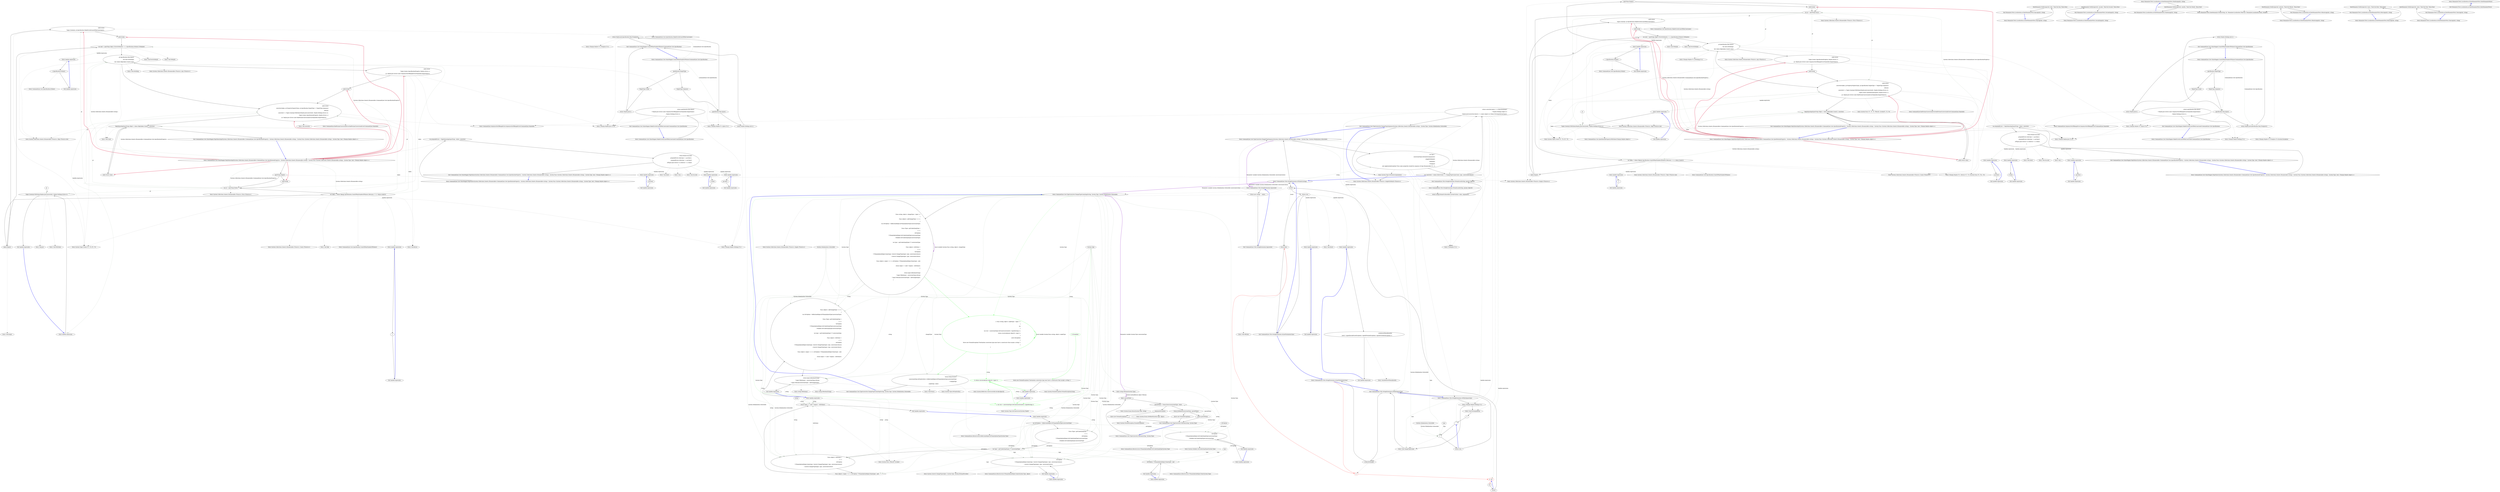 digraph  {
n78 [label=pt, span=""];
n0 [cluster="CommandLine.Core.ValueMapper.MapValues(System.Collections.Generic.IEnumerable<CommandLine.Core.SpecificationProperty>, System.Collections.Generic.IEnumerable<string>, System.Func<System.Collections.Generic.IEnumerable<string>, System.Type, bool, CSharpx.Maybe<object>>)", label="Entry CommandLine.Core.ValueMapper.MapValues(System.Collections.Generic.IEnumerable<CommandLine.Core.SpecificationProperty>, System.Collections.Generic.IEnumerable<string>, System.Func<System.Collections.Generic.IEnumerable<string>, System.Type, bool, CSharpx.Maybe<object>>)", span="15-15"];
n1 [cluster="CommandLine.Core.ValueMapper.MapValues(System.Collections.Generic.IEnumerable<CommandLine.Core.SpecificationProperty>, System.Collections.Generic.IEnumerable<string>, System.Func<System.Collections.Generic.IEnumerable<string>, System.Type, bool, CSharpx.Maybe<object>>)", label="var propAndErrors = MapValuesImpl(specProps, values, converter)", span="20-20"];
n2 [cluster="CommandLine.Core.ValueMapper.MapValues(System.Collections.Generic.IEnumerable<CommandLine.Core.SpecificationProperty>, System.Collections.Generic.IEnumerable<string>, System.Func<System.Collections.Generic.IEnumerable<string>, System.Type, bool, CSharpx.Maybe<object>>)", label="return Result.Succeed(\r\n                propAndErrors.Select(pe => pe.Item1),\r\n                propAndErrors.Select(pe => pe.Item2)\r\n                    .OfType<Just<Error>>().Select(e => e.Value)\r\n                );", span="22-26"];
n4 [cluster="CommandLine.Core.ValueMapper.MapValuesImpl(System.Collections.Generic.IEnumerable<CommandLine.Core.SpecificationProperty>, System.Collections.Generic.IEnumerable<string>, System.Func<System.Collections.Generic.IEnumerable<string>, System.Type, bool, CSharpx.Maybe<object>>)", label="Entry CommandLine.Core.ValueMapper.MapValuesImpl(System.Collections.Generic.IEnumerable<CommandLine.Core.SpecificationProperty>, System.Collections.Generic.IEnumerable<string>, System.Func<System.Collections.Generic.IEnumerable<string>, System.Type, bool, CSharpx.Maybe<object>>)", span="29-29"];
n3 [cluster="CommandLine.Core.ValueMapper.MapValues(System.Collections.Generic.IEnumerable<CommandLine.Core.SpecificationProperty>, System.Collections.Generic.IEnumerable<string>, System.Func<System.Collections.Generic.IEnumerable<string>, System.Type, bool, CSharpx.Maybe<object>>)", label="Exit CommandLine.Core.ValueMapper.MapValues(System.Collections.Generic.IEnumerable<CommandLine.Core.SpecificationProperty>, System.Collections.Generic.IEnumerable<string>, System.Func<System.Collections.Generic.IEnumerable<string>, System.Type, bool, CSharpx.Maybe<object>>)", span="15-15"];
n5 [cluster="Unk.Select", label="Entry Unk.Select", span=""];
n6 [cluster="Unk.>", label="Entry Unk.>", span=""];
n7 [cluster="Unk.Succeed", label="Entry Unk.Succeed", span=""];
n8 [cluster="lambda expression", label="Entry lambda expression", span="23-23"];
n11 [cluster="lambda expression", label="Entry lambda expression", span="24-24"];
n14 [cluster="lambda expression", label="Entry lambda expression", span="25-25"];
n9 [cluster="lambda expression", label="pe.Item1", span="23-23"];
n10 [cluster="lambda expression", label="Exit lambda expression", span="23-23"];
n12 [cluster="lambda expression", label="pe.Item2", span="24-24"];
n13 [cluster="lambda expression", label="Exit lambda expression", span="24-24"];
n15 [cluster="lambda expression", label="e.Value", span="25-25"];
n16 [cluster="lambda expression", label="Exit lambda expression", span="25-25"];
n17 [cluster="CommandLine.Core.ValueMapper.MapValuesImpl(System.Collections.Generic.IEnumerable<CommandLine.Core.SpecificationProperty>, System.Collections.Generic.IEnumerable<string>, System.Func<System.Collections.Generic.IEnumerable<string>, System.Type, bool, CSharpx.Maybe<object>>)", label="specProps.Empty()", span="34-34"];
n18 [cluster="CommandLine.Core.ValueMapper.MapValuesImpl(System.Collections.Generic.IEnumerable<CommandLine.Core.SpecificationProperty>, System.Collections.Generic.IEnumerable<string>, System.Func<System.Collections.Generic.IEnumerable<string>, System.Type, bool, CSharpx.Maybe<object>>)", label="yield break;", span="36-36"];
n22 [cluster="CommandLine.Core.ValueMapper.MapValuesImpl(System.Collections.Generic.IEnumerable<CommandLine.Core.SpecificationProperty>, System.Collections.Generic.IEnumerable<string>, System.Func<System.Collections.Generic.IEnumerable<string>, System.Type, bool, CSharpx.Maybe<object>>)", label="yield return\r\n                    Tuple.Create(pt, pt.Specification.MakeErrorInCaseOfMinConstraint());", span="42-43"];
n23 [cluster="CommandLine.Core.ValueMapper.MapValuesImpl(System.Collections.Generic.IEnumerable<CommandLine.Core.SpecificationProperty>, System.Collections.Generic.IEnumerable<string>, System.Func<System.Collections.Generic.IEnumerable<string>, System.Type, bool, CSharpx.Maybe<object>>)", label="yield break;", span="44-44"];
n26 [cluster="CommandLine.Core.ValueMapper.MapValuesImpl(System.Collections.Generic.IEnumerable<CommandLine.Core.SpecificationProperty>, System.Collections.Generic.IEnumerable<string>, System.Func<System.Collections.Generic.IEnumerable<string>, System.Type, bool, CSharpx.Maybe<object>>)", label="yield return\r\n                    Tuple.Create<SpecificationProperty, Maybe<Error>>(\r\n                        pt, Maybe.Just<Error>(new SequenceOutOfRangeError(NameInfo.EmptyName)));", span="52-54"];
n27 [cluster="CommandLine.Core.ValueMapper.MapValuesImpl(System.Collections.Generic.IEnumerable<CommandLine.Core.SpecificationProperty>, System.Collections.Generic.IEnumerable<string>, System.Func<System.Collections.Generic.IEnumerable<string>, System.Type, bool, CSharpx.Maybe<object>>)", label="yield break;", span="55-55"];
n28 [cluster="CommandLine.Core.ValueMapper.MapValuesImpl(System.Collections.Generic.IEnumerable<CommandLine.Core.SpecificationProperty>, System.Collections.Generic.IEnumerable<string>, System.Func<System.Collections.Generic.IEnumerable<string>, System.Type, bool, CSharpx.Maybe<object>>)", label="yield return\r\n                converter(taken, pt.Property.PropertyType, pt.Specification.TargetType != TargetType.Sequence)\r\n                    .Return(\r\n                        converted => Tuple.Create(pt.WithValue(Maybe.Just(converted)), Maybe.Nothing<Error>()),\r\n                        Tuple.Create<SpecificationProperty, Maybe<Error>>(\r\n                            pt, Maybe.Just<Error>(new BadFormatConversionError(NameInfo.EmptyName))));", span="58-63"];
n30 [cluster="CommandLine.Core.ValueMapper.MapValuesImpl(System.Collections.Generic.IEnumerable<CommandLine.Core.SpecificationProperty>, System.Collections.Generic.IEnumerable<string>, System.Func<System.Collections.Generic.IEnumerable<string>, System.Type, bool, CSharpx.Maybe<object>>)", label="yield return value;", span="67-67"];
n19 [cluster="CommandLine.Core.ValueMapper.MapValuesImpl(System.Collections.Generic.IEnumerable<CommandLine.Core.SpecificationProperty>, System.Collections.Generic.IEnumerable<string>, System.Func<System.Collections.Generic.IEnumerable<string>, System.Type, bool, CSharpx.Maybe<object>>)", label="var pt = specProps.First()", span="38-38"];
n20 [cluster="CommandLine.Core.ValueMapper.MapValuesImpl(System.Collections.Generic.IEnumerable<CommandLine.Core.SpecificationProperty>, System.Collections.Generic.IEnumerable<string>, System.Func<System.Collections.Generic.IEnumerable<string>, System.Type, bool, CSharpx.Maybe<object>>)", label="var taken = values.Take(pt.Specification.CountOfMaxNumberOfValues().Return(n => n, values.Count()))", span="39-39"];
n24 [cluster="CommandLine.Core.ValueMapper.MapValuesImpl(System.Collections.Generic.IEnumerable<CommandLine.Core.SpecificationProperty>, System.Collections.Generic.IEnumerable<string>, System.Func<System.Collections.Generic.IEnumerable<string>, System.Type, bool, CSharpx.Maybe<object>>)", label="var next = specProps.Skip(1).FirstOrDefault(s => s.Specification.IsValue()).ToMaybe()", span="47-47"];
n25 [cluster="CommandLine.Core.ValueMapper.MapValuesImpl(System.Collections.Generic.IEnumerable<CommandLine.Core.SpecificationProperty>, System.Collections.Generic.IEnumerable<string>, System.Func<System.Collections.Generic.IEnumerable<string>, System.Type, bool, CSharpx.Maybe<object>>)", label="pt.Specification.Max.IsJust()\r\n                && next.IsNothing()\r\n                && values.Skip(taken.Count()).Any()", span="48-50"];
n29 [cluster="CommandLine.Core.ValueMapper.MapValuesImpl(System.Collections.Generic.IEnumerable<CommandLine.Core.SpecificationProperty>, System.Collections.Generic.IEnumerable<string>, System.Func<System.Collections.Generic.IEnumerable<string>, System.Type, bool, CSharpx.Maybe<object>>)", label="MapValuesImpl(specProps.Skip(1), values.Skip(taken.Count()), converter)", span="65-65"];
n32 [cluster="System.Collections.Generic.IEnumerable<TSource>.Empty<TSource>()", label="Entry System.Collections.Generic.IEnumerable<TSource>.Empty<TSource>()", span="31-31"];
n33 [cluster="System.Collections.Generic.IEnumerable<TSource>.First<TSource>()", label="Entry System.Collections.Generic.IEnumerable<TSource>.First<TSource>()", span="0-0"];
n60 [cluster="lambda expression", label="Tuple.Create(pt.WithValue(Maybe.Just(converted)), Maybe.Nothing<Error>())", span="61-61"];
n21 [cluster="CommandLine.Core.ValueMapper.MapValuesImpl(System.Collections.Generic.IEnumerable<CommandLine.Core.SpecificationProperty>, System.Collections.Generic.IEnumerable<string>, System.Func<System.Collections.Generic.IEnumerable<string>, System.Type, bool, CSharpx.Maybe<object>>)", label="taken.Empty()", span="40-40"];
n34 [cluster="CommandLine.Core.Specification.CountOfMaxNumberOfValues()", label="Entry CommandLine.Core.Specification.CountOfMaxNumberOfValues()", span="71-71"];
n35 [cluster="System.Collections.Generic.IEnumerable<TSource>.Count<TSource>()", label="Entry System.Collections.Generic.IEnumerable<TSource>.Count<TSource>()", span="0-0"];
n36 [cluster="Unk.Return", label="Entry Unk.Return", span=""];
n37 [cluster="Unk.Take", label="Entry Unk.Take", span=""];
n52 [cluster="lambda expression", label="Entry lambda expression", span="39-39"];
n38 [cluster="Unk.Empty", label="Entry Unk.Empty", span=""];
n39 [cluster="CommandLine.Core.Specification.MakeErrorInCaseOfMinConstraint()", label="Entry CommandLine.Core.Specification.MakeErrorInCaseOfMinConstraint()", span="87-87"];
n40 [cluster="System.Tuple.Create<T1, T2>(T1, T2)", label="Entry System.Tuple.Create<T1, T2>(T1, T2)", span="0-0"];
n41 [cluster="System.Collections.Generic.IEnumerable<TSource>.Skip<TSource>(int)", label="Entry System.Collections.Generic.IEnumerable<TSource>.Skip<TSource>(int)", span="0-0"];
n42 [cluster="Unk.FirstOrDefault", label="Entry Unk.FirstOrDefault", span=""];
n43 [cluster="Unk.ToMaybe", label="Entry Unk.ToMaybe", span=""];
n55 [cluster="lambda expression", label="Entry lambda expression", span="47-47"];
n44 [cluster="CSharpx.Maybe<T>.IsJust<T>()", label="Entry CSharpx.Maybe<T>.IsJust<T>()", span="326-326"];
n45 [cluster="Unk.IsNothing", label="Entry Unk.IsNothing", span=""];
n46 [cluster="Unk.Count", label="Entry Unk.Count", span=""];
n47 [cluster="System.Collections.Generic.IEnumerable<TSource>.Any<TSource>()", label="Entry System.Collections.Generic.IEnumerable<TSource>.Any<TSource>()", span="0-0"];
n48 [cluster="CommandLine.SequenceOutOfRangeError.SequenceOutOfRangeError(CommandLine.NameInfo)", label="Entry CommandLine.SequenceOutOfRangeError.SequenceOutOfRangeError(CommandLine.NameInfo)", span="360-360"];
n49 [cluster="CSharpx.Maybe.Just<T>(T)", label="Entry CSharpx.Maybe.Just<T>(T)", span="124-124"];
n50 [cluster="Unk.converter", label="Entry Unk.converter", span=""];
n51 [cluster="CommandLine.BadFormatConversionError.BadFormatConversionError(CommandLine.NameInfo)", label="Entry CommandLine.BadFormatConversionError.BadFormatConversionError(CommandLine.NameInfo)", span="349-349"];
n59 [cluster="lambda expression", label="Entry lambda expression", span="61-61"];
n31 [cluster="CommandLine.Core.ValueMapper.MapValuesImpl(System.Collections.Generic.IEnumerable<CommandLine.Core.SpecificationProperty>, System.Collections.Generic.IEnumerable<string>, System.Func<System.Collections.Generic.IEnumerable<string>, System.Type, bool, CSharpx.Maybe<object>>)", label="Exit CommandLine.Core.ValueMapper.MapValuesImpl(System.Collections.Generic.IEnumerable<CommandLine.Core.SpecificationProperty>, System.Collections.Generic.IEnumerable<string>, System.Func<System.Collections.Generic.IEnumerable<string>, System.Type, bool, CSharpx.Maybe<object>>)", span="29-29"];
n53 [cluster="lambda expression", label=n, span="39-39"];
n54 [cluster="lambda expression", label="Exit lambda expression", span="39-39"];
n56 [cluster="lambda expression", label="s.Specification.IsValue()", span="47-47"];
n57 [cluster="lambda expression", label="Exit lambda expression", span="47-47"];
n58 [cluster="CommandLine.Core.Specification.IsValue()", label="Entry CommandLine.Core.Specification.IsValue()", span="15-15"];
n61 [cluster="lambda expression", label="Exit lambda expression", span="61-61"];
n62 [cluster="Unk.Just", label="Entry Unk.Just", span=""];
n63 [cluster="Unk.WithValue", label="Entry Unk.WithValue", span=""];
n64 [cluster="CSharpx.Maybe.Nothing<T>()", label="Entry CSharpx.Maybe.Nothing<T>()", span="116-116"];
n65 [cluster="CommandLine.Core.ValueMapper.CountOfMaxNumberOfValues(CommandLine.Core.Specification)", label="Entry CommandLine.Core.ValueMapper.CountOfMaxNumberOfValues(CommandLine.Core.Specification)", span="71-71"];
n66 [cluster="CommandLine.Core.ValueMapper.CountOfMaxNumberOfValues(CommandLine.Core.Specification)", label="specification.TargetType", span="73-73"];
n70 [cluster="CommandLine.Core.ValueMapper.CountOfMaxNumberOfValues(CommandLine.Core.Specification)", label="specification.Max.IsJust()", span="78-78"];
n71 [cluster="CommandLine.Core.ValueMapper.CountOfMaxNumberOfValues(CommandLine.Core.Specification)", label="return Maybe.Just(specification.Max.FromJust());", span="80-80"];
n67 [cluster="CommandLine.Core.ValueMapper.CountOfMaxNumberOfValues(CommandLine.Core.Specification)", label="TargetType.Scalar", span="75-75"];
n69 [cluster="CommandLine.Core.ValueMapper.CountOfMaxNumberOfValues(CommandLine.Core.Specification)", label="TargetType.Sequence", span="77-77"];
n68 [cluster="CommandLine.Core.ValueMapper.CountOfMaxNumberOfValues(CommandLine.Core.Specification)", label="return Maybe.Just(1);", span="76-76"];
n72 [cluster="CommandLine.Core.ValueMapper.CountOfMaxNumberOfValues(CommandLine.Core.Specification)", label="return Maybe.Nothing<int>();", span="84-84"];
n73 [cluster="CommandLine.Core.ValueMapper.CountOfMaxNumberOfValues(CommandLine.Core.Specification)", label="Exit CommandLine.Core.ValueMapper.CountOfMaxNumberOfValues(CommandLine.Core.Specification)", span="71-71"];
n74 [cluster="CSharpx.Maybe<T>.FromJust<T>()", label="Entry CSharpx.Maybe<T>.FromJust<T>()", span="342-342"];
n75 [cluster="CommandLine.Core.ValueMapper.MakeErrorInCaseOfMinConstraint(CommandLine.Core.Specification)", label="Entry CommandLine.Core.ValueMapper.MakeErrorInCaseOfMinConstraint(CommandLine.Core.Specification)", span="87-87"];
n76 [cluster="CommandLine.Core.ValueMapper.MakeErrorInCaseOfMinConstraint(CommandLine.Core.Specification)", label="return specification.Min.IsJust()\r\n                ? Maybe.Just<Error>(new SequenceOutOfRangeError(NameInfo.EmptyName))\r\n                : Maybe.Nothing<Error>();", span="89-91"];
n77 [cluster="CommandLine.Core.ValueMapper.MakeErrorInCaseOfMinConstraint(CommandLine.Core.Specification)", label="Exit CommandLine.Core.ValueMapper.MakeErrorInCaseOfMinConstraint(CommandLine.Core.Specification)", span="87-87"];
m0_36 [cluster="CSharpx.Maybe<T1>.Return<T1, T2>(System.Func<T1, T2>, T2)", file="InstanceBuilderTests.cs", label="Entry CSharpx.Maybe<T1>.Return<T1, T2>(System.Func<T1, T2>, T2)", span="126-126"];
m0_0 [cluster="CommandLine.Core.ValueMapper.MapValues(System.Collections.Generic.IEnumerable<CommandLine.Core.SpecificationProperty>, System.Collections.Generic.IEnumerable<string>, System.Func<System.Collections.Generic.IEnumerable<string>, System.Type, bool, CSharpx.Maybe<object>>)", file="InstanceBuilderTests.cs", label="Entry CommandLine.Core.ValueMapper.MapValues(System.Collections.Generic.IEnumerable<CommandLine.Core.SpecificationProperty>, System.Collections.Generic.IEnumerable<string>, System.Func<System.Collections.Generic.IEnumerable<string>, System.Type, bool, CSharpx.Maybe<object>>)", span="15-15"];
m0_1 [cluster="CommandLine.Core.ValueMapper.MapValues(System.Collections.Generic.IEnumerable<CommandLine.Core.SpecificationProperty>, System.Collections.Generic.IEnumerable<string>, System.Func<System.Collections.Generic.IEnumerable<string>, System.Type, bool, CSharpx.Maybe<object>>)", file="InstanceBuilderTests.cs", label="var propAndErrors = MapValuesImpl(specProps, values, converter)", span="20-20"];
m0_2 [cluster="CommandLine.Core.ValueMapper.MapValues(System.Collections.Generic.IEnumerable<CommandLine.Core.SpecificationProperty>, System.Collections.Generic.IEnumerable<string>, System.Func<System.Collections.Generic.IEnumerable<string>, System.Type, bool, CSharpx.Maybe<object>>)", file="InstanceBuilderTests.cs", label="return Result.Succeed(\r\n                propAndErrors.Select(pe => pe.Item1),\r\n                propAndErrors.Select(pe => pe.Item2)\r\n                    .OfType<Just<Error>>().Select(e => e.Value)\r\n                );", span="22-26"];
m0_3 [cluster="CommandLine.Core.ValueMapper.MapValues(System.Collections.Generic.IEnumerable<CommandLine.Core.SpecificationProperty>, System.Collections.Generic.IEnumerable<string>, System.Func<System.Collections.Generic.IEnumerable<string>, System.Type, bool, CSharpx.Maybe<object>>)", file="InstanceBuilderTests.cs", label="Exit CommandLine.Core.ValueMapper.MapValues(System.Collections.Generic.IEnumerable<CommandLine.Core.SpecificationProperty>, System.Collections.Generic.IEnumerable<string>, System.Func<System.Collections.Generic.IEnumerable<string>, System.Type, bool, CSharpx.Maybe<object>>)", span="15-15"];
m0_71 [cluster="CSharpx.Maybe<T>.FromJust<T>(System.Exception)", file="InstanceBuilderTests.cs", label="Entry CSharpx.Maybe<T>.FromJust<T>(System.Exception)", span="160-160"];
m0_6 [cluster="Unk.>", file="InstanceBuilderTests.cs", label="Entry Unk.>", span=""];
m0_4 [cluster="CommandLine.Core.ValueMapper.MapValuesImpl(System.Collections.Generic.IEnumerable<CommandLine.Core.SpecificationProperty>, System.Collections.Generic.IEnumerable<string>, System.Func<System.Collections.Generic.IEnumerable<string>, System.Type, bool, CSharpx.Maybe<object>>)", file="InstanceBuilderTests.cs", label="Entry CommandLine.Core.ValueMapper.MapValuesImpl(System.Collections.Generic.IEnumerable<CommandLine.Core.SpecificationProperty>, System.Collections.Generic.IEnumerable<string>, System.Func<System.Collections.Generic.IEnumerable<string>, System.Type, bool, CSharpx.Maybe<object>>)", span="29-29"];
m0_17 [cluster="CommandLine.Core.ValueMapper.MapValuesImpl(System.Collections.Generic.IEnumerable<CommandLine.Core.SpecificationProperty>, System.Collections.Generic.IEnumerable<string>, System.Func<System.Collections.Generic.IEnumerable<string>, System.Type, bool, CSharpx.Maybe<object>>)", file="InstanceBuilderTests.cs", label="specProps.Empty()", span="34-34"];
m0_18 [cluster="CommandLine.Core.ValueMapper.MapValuesImpl(System.Collections.Generic.IEnumerable<CommandLine.Core.SpecificationProperty>, System.Collections.Generic.IEnumerable<string>, System.Func<System.Collections.Generic.IEnumerable<string>, System.Type, bool, CSharpx.Maybe<object>>)", file="InstanceBuilderTests.cs", label="yield break;", span="36-36"];
m0_22 [cluster="CommandLine.Core.ValueMapper.MapValuesImpl(System.Collections.Generic.IEnumerable<CommandLine.Core.SpecificationProperty>, System.Collections.Generic.IEnumerable<string>, System.Func<System.Collections.Generic.IEnumerable<string>, System.Type, bool, CSharpx.Maybe<object>>)", file="InstanceBuilderTests.cs", label="yield return\r\n                    Tuple.Create(pt, pt.Specification.MakeErrorInCaseOfMinConstraint());", span="42-43"];
m0_23 [cluster="CommandLine.Core.ValueMapper.MapValuesImpl(System.Collections.Generic.IEnumerable<CommandLine.Core.SpecificationProperty>, System.Collections.Generic.IEnumerable<string>, System.Func<System.Collections.Generic.IEnumerable<string>, System.Type, bool, CSharpx.Maybe<object>>)", file="InstanceBuilderTests.cs", label="yield break;", span="44-44"];
m0_26 [cluster="CommandLine.Core.ValueMapper.MapValuesImpl(System.Collections.Generic.IEnumerable<CommandLine.Core.SpecificationProperty>, System.Collections.Generic.IEnumerable<string>, System.Func<System.Collections.Generic.IEnumerable<string>, System.Type, bool, CSharpx.Maybe<object>>)", file="InstanceBuilderTests.cs", label="yield return\r\n                    Tuple.Create<SpecificationProperty, Maybe<Error>>(\r\n                        pt, Maybe.Just<Error>(new SequenceOutOfRangeError(NameInfo.EmptyName)));", span="52-54"];
m0_27 [cluster="CommandLine.Core.ValueMapper.MapValuesImpl(System.Collections.Generic.IEnumerable<CommandLine.Core.SpecificationProperty>, System.Collections.Generic.IEnumerable<string>, System.Func<System.Collections.Generic.IEnumerable<string>, System.Type, bool, CSharpx.Maybe<object>>)", file="InstanceBuilderTests.cs", label="yield break;", span="55-55"];
m0_28 [cluster="CommandLine.Core.ValueMapper.MapValuesImpl(System.Collections.Generic.IEnumerable<CommandLine.Core.SpecificationProperty>, System.Collections.Generic.IEnumerable<string>, System.Func<System.Collections.Generic.IEnumerable<string>, System.Type, bool, CSharpx.Maybe<object>>)", file="InstanceBuilderTests.cs", label="yield return\r\n                converter(taken, pt.Property.PropertyType, pt.Specification.TargetType != TargetType.Sequence)\r\n                    .Return(\r\n                        converted => Tuple.Create(pt.WithValue(Maybe.Just(converted)), Maybe.Nothing<Error>()),\r\n                        Tuple.Create<SpecificationProperty, Maybe<Error>>(\r\n                            pt, Maybe.Just<Error>(new BadFormatConversionError(NameInfo.EmptyName))));", span="58-63"];
m0_30 [cluster="CommandLine.Core.ValueMapper.MapValuesImpl(System.Collections.Generic.IEnumerable<CommandLine.Core.SpecificationProperty>, System.Collections.Generic.IEnumerable<string>, System.Func<System.Collections.Generic.IEnumerable<string>, System.Type, bool, CSharpx.Maybe<object>>)", file="InstanceBuilderTests.cs", label="yield return value;", span="67-67"];
m0_19 [cluster="CommandLine.Core.ValueMapper.MapValuesImpl(System.Collections.Generic.IEnumerable<CommandLine.Core.SpecificationProperty>, System.Collections.Generic.IEnumerable<string>, System.Func<System.Collections.Generic.IEnumerable<string>, System.Type, bool, CSharpx.Maybe<object>>)", file="InstanceBuilderTests.cs", label="var pt = specProps.First()", span="38-38"];
m0_20 [cluster="CommandLine.Core.ValueMapper.MapValuesImpl(System.Collections.Generic.IEnumerable<CommandLine.Core.SpecificationProperty>, System.Collections.Generic.IEnumerable<string>, System.Func<System.Collections.Generic.IEnumerable<string>, System.Type, bool, CSharpx.Maybe<object>>)", file="InstanceBuilderTests.cs", label="var taken = values.Take(pt.Specification.CountOfMaxNumberOfValues().Return(n => n, values.Count()))", span="39-39"];
m0_24 [cluster="CommandLine.Core.ValueMapper.MapValuesImpl(System.Collections.Generic.IEnumerable<CommandLine.Core.SpecificationProperty>, System.Collections.Generic.IEnumerable<string>, System.Func<System.Collections.Generic.IEnumerable<string>, System.Type, bool, CSharpx.Maybe<object>>)", file="InstanceBuilderTests.cs", label="var next = specProps.Skip(1).FirstOrDefault(s => s.Specification.IsValue()).ToMaybe()", span="47-47"];
m0_25 [cluster="CommandLine.Core.ValueMapper.MapValuesImpl(System.Collections.Generic.IEnumerable<CommandLine.Core.SpecificationProperty>, System.Collections.Generic.IEnumerable<string>, System.Func<System.Collections.Generic.IEnumerable<string>, System.Type, bool, CSharpx.Maybe<object>>)", file="InstanceBuilderTests.cs", label="pt.Specification.Max.IsJust()\r\n                && next.IsNothing()\r\n                && values.Skip(taken.Count()).Any()", span="48-50"];
m0_29 [cluster="CommandLine.Core.ValueMapper.MapValuesImpl(System.Collections.Generic.IEnumerable<CommandLine.Core.SpecificationProperty>, System.Collections.Generic.IEnumerable<string>, System.Func<System.Collections.Generic.IEnumerable<string>, System.Type, bool, CSharpx.Maybe<object>>)", file="InstanceBuilderTests.cs", label="MapValuesImpl(specProps.Skip(1), values.Skip(taken.Count()), converter)", span="65-65"];
m0_21 [cluster="CommandLine.Core.ValueMapper.MapValuesImpl(System.Collections.Generic.IEnumerable<CommandLine.Core.SpecificationProperty>, System.Collections.Generic.IEnumerable<string>, System.Func<System.Collections.Generic.IEnumerable<string>, System.Type, bool, CSharpx.Maybe<object>>)", file="InstanceBuilderTests.cs", label="taken.Empty()", span="40-40"];
m0_31 [cluster="CommandLine.Core.ValueMapper.MapValuesImpl(System.Collections.Generic.IEnumerable<CommandLine.Core.SpecificationProperty>, System.Collections.Generic.IEnumerable<string>, System.Func<System.Collections.Generic.IEnumerable<string>, System.Type, bool, CSharpx.Maybe<object>>)", file="InstanceBuilderTests.cs", label="Exit CommandLine.Core.ValueMapper.MapValuesImpl(System.Collections.Generic.IEnumerable<CommandLine.Core.SpecificationProperty>, System.Collections.Generic.IEnumerable<string>, System.Func<System.Collections.Generic.IEnumerable<string>, System.Type, bool, CSharpx.Maybe<object>>)", span="29-29"];
m0_34 [cluster="CommandLine.Core.Specification.CountOfMaxNumberOfValues()", file="InstanceBuilderTests.cs", label="Entry CommandLine.Core.Specification.CountOfMaxNumberOfValues()", span="71-71"];
m0_56 [cluster="CommandLine.Core.Specification.IsValue()", file="InstanceBuilderTests.cs", label="Entry CommandLine.Core.Specification.IsValue()", span="15-15"];
m0_42 [cluster="Unk.ToMaybe", file="InstanceBuilderTests.cs", label="Entry Unk.ToMaybe", span=""];
m0_45 [cluster="System.Collections.Generic.IEnumerable<TSource>.Any<TSource>()", file="InstanceBuilderTests.cs", label="Entry System.Collections.Generic.IEnumerable<TSource>.Any<TSource>()", span="0-0"];
m0_46 [cluster="CommandLine.SequenceOutOfRangeError.SequenceOutOfRangeError(CommandLine.NameInfo)", file="InstanceBuilderTests.cs", label="Entry CommandLine.SequenceOutOfRangeError.SequenceOutOfRangeError(CommandLine.NameInfo)", span="335-335"];
m0_39 [cluster="System.Tuple.Create<T1, T2>(T1, T2)", file="InstanceBuilderTests.cs", label="Entry System.Tuple.Create<T1, T2>(T1, T2)", span="0-0"];
m0_57 [cluster="lambda expression", file="InstanceBuilderTests.cs", label="Entry lambda expression", span="61-61"];
m0_8 [cluster="lambda expression", file="InstanceBuilderTests.cs", label="Entry lambda expression", span="23-23"];
m0_11 [cluster="lambda expression", file="InstanceBuilderTests.cs", label="Entry lambda expression", span="24-24"];
m0_14 [cluster="lambda expression", file="InstanceBuilderTests.cs", label="Entry lambda expression", span="25-25"];
m0_9 [cluster="lambda expression", file="InstanceBuilderTests.cs", label="pe.Item1", span="23-23"];
m0_10 [cluster="lambda expression", file="InstanceBuilderTests.cs", label="Exit lambda expression", span="23-23"];
m0_12 [cluster="lambda expression", file="InstanceBuilderTests.cs", label="pe.Item2", span="24-24"];
m0_13 [cluster="lambda expression", file="InstanceBuilderTests.cs", label="Exit lambda expression", span="24-24"];
m0_15 [cluster="lambda expression", file="InstanceBuilderTests.cs", label="e.Value", span="25-25"];
m0_16 [cluster="lambda expression", file="InstanceBuilderTests.cs", label="Exit lambda expression", span="25-25"];
m0_58 [cluster="lambda expression", file="InstanceBuilderTests.cs", label="Tuple.Create(pt.WithValue(Maybe.Just(converted)), Maybe.Nothing<Error>())", span="61-61"];
m0_50 [cluster="lambda expression", file="InstanceBuilderTests.cs", label="Entry lambda expression", span="39-39"];
m0_53 [cluster="lambda expression", file="InstanceBuilderTests.cs", label="Entry lambda expression", span="47-47"];
m0_51 [cluster="lambda expression", file="InstanceBuilderTests.cs", label=n, span="39-39"];
m0_52 [cluster="lambda expression", file="InstanceBuilderTests.cs", label="Exit lambda expression", span="39-39"];
m0_54 [cluster="lambda expression", file="InstanceBuilderTests.cs", label="s.Specification.IsValue()", span="47-47"];
m0_55 [cluster="lambda expression", file="InstanceBuilderTests.cs", label="Exit lambda expression", span="47-47"];
m0_59 [cluster="lambda expression", file="InstanceBuilderTests.cs", label="Exit lambda expression", span="61-61"];
m0_33 [cluster="System.Collections.Generic.IEnumerable<TSource>.First<TSource>()", file="InstanceBuilderTests.cs", label="Entry System.Collections.Generic.IEnumerable<TSource>.First<TSource>()", span="0-0"];
m0_47 [cluster="CSharpx.Maybe.Just<T>(T)", file="InstanceBuilderTests.cs", label="Entry CSharpx.Maybe.Just<T>(T)", span="80-80"];
m0_60 [cluster="CommandLine.Core.SpecificationProperty.WithValue(CSharpx.Maybe<object>)", file="InstanceBuilderTests.cs", label="Entry CommandLine.Core.SpecificationProperty.WithValue(CSharpx.Maybe<object>)", span="18-18"];
m0_40 [cluster="System.Collections.Generic.IEnumerable<TSource>.Skip<TSource>(int)", file="InstanceBuilderTests.cs", label="Entry System.Collections.Generic.IEnumerable<TSource>.Skip<TSource>(int)", span="0-0"];
m0_37 [cluster="System.Collections.Generic.IEnumerable<TSource>.Take<TSource>(int)", file="InstanceBuilderTests.cs", label="Entry System.Collections.Generic.IEnumerable<TSource>.Take<TSource>(int)", span="0-0"];
m0_48 [cluster="System.Func<T1, T2, T3, TResult>.Invoke(T1, T2, T3)", file="InstanceBuilderTests.cs", label="Entry System.Func<T1, T2, T3, TResult>.Invoke(T1, T2, T3)", span="0-0"];
m0_72 [cluster="CommandLine.Core.ValueMapper.MakeErrorInCaseOfMinConstraint(CommandLine.Core.Specification)", file="InstanceBuilderTests.cs", label="Entry CommandLine.Core.ValueMapper.MakeErrorInCaseOfMinConstraint(CommandLine.Core.Specification)", span="87-87"];
m0_73 [cluster="CommandLine.Core.ValueMapper.MakeErrorInCaseOfMinConstraint(CommandLine.Core.Specification)", file="InstanceBuilderTests.cs", label="return specification.Min.IsJust()\r\n                ? Maybe.Just<Error>(new SequenceOutOfRangeError(NameInfo.EmptyName))\r\n                : Maybe.Nothing<Error>();", span="89-91"];
m0_74 [cluster="CommandLine.Core.ValueMapper.MakeErrorInCaseOfMinConstraint(CommandLine.Core.Specification)", file="InstanceBuilderTests.cs", label="Exit CommandLine.Core.ValueMapper.MakeErrorInCaseOfMinConstraint(CommandLine.Core.Specification)", span="87-87"];
m0_5 [cluster="Unk.Select", file="InstanceBuilderTests.cs", label="Entry Unk.Select", span=""];
m0_49 [cluster="CommandLine.BadFormatConversionError.BadFormatConversionError(CommandLine.NameInfo)", file="InstanceBuilderTests.cs", label="Entry CommandLine.BadFormatConversionError.BadFormatConversionError(CommandLine.NameInfo)", span="324-324"];
m0_38 [cluster="CommandLine.Core.Specification.MakeErrorInCaseOfMinConstraint()", file="InstanceBuilderTests.cs", label="Entry CommandLine.Core.Specification.MakeErrorInCaseOfMinConstraint()", span="87-87"];
m0_61 [cluster="CSharpx.Maybe.Nothing<T>()", file="InstanceBuilderTests.cs", label="Entry CSharpx.Maybe.Nothing<T>()", span="75-75"];
m0_44 [cluster="CSharpx.Maybe<T>.IsNothing<T>()", file="InstanceBuilderTests.cs", label="Entry CSharpx.Maybe<T>.IsNothing<T>()", span="170-170"];
m0_35 [cluster="System.Collections.Generic.IEnumerable<TSource>.Count<TSource>()", file="InstanceBuilderTests.cs", label="Entry System.Collections.Generic.IEnumerable<TSource>.Count<TSource>()", span="0-0"];
m0_62 [cluster="CommandLine.Core.ValueMapper.CountOfMaxNumberOfValues(CommandLine.Core.Specification)", file="InstanceBuilderTests.cs", label="Entry CommandLine.Core.ValueMapper.CountOfMaxNumberOfValues(CommandLine.Core.Specification)", span="71-71"];
m0_63 [cluster="CommandLine.Core.ValueMapper.CountOfMaxNumberOfValues(CommandLine.Core.Specification)", file="InstanceBuilderTests.cs", label="specification.TargetType", span="73-73"];
m0_67 [cluster="CommandLine.Core.ValueMapper.CountOfMaxNumberOfValues(CommandLine.Core.Specification)", file="InstanceBuilderTests.cs", label="specification.Max.IsJust()", span="78-78"];
m0_68 [cluster="CommandLine.Core.ValueMapper.CountOfMaxNumberOfValues(CommandLine.Core.Specification)", file="InstanceBuilderTests.cs", label="return Maybe.Just(specification.Max.FromJust());", span="80-80"];
m0_64 [cluster="CommandLine.Core.ValueMapper.CountOfMaxNumberOfValues(CommandLine.Core.Specification)", file="InstanceBuilderTests.cs", label="TargetType.Scalar", span="75-75"];
m0_66 [cluster="CommandLine.Core.ValueMapper.CountOfMaxNumberOfValues(CommandLine.Core.Specification)", file="InstanceBuilderTests.cs", label="TargetType.Sequence", span="77-77"];
m0_65 [cluster="CommandLine.Core.ValueMapper.CountOfMaxNumberOfValues(CommandLine.Core.Specification)", file="InstanceBuilderTests.cs", label="return Maybe.Just(1);", span="76-76"];
m0_69 [cluster="CommandLine.Core.ValueMapper.CountOfMaxNumberOfValues(CommandLine.Core.Specification)", file="InstanceBuilderTests.cs", label="return Maybe.Nothing<int>();", span="84-84"];
m0_70 [cluster="CommandLine.Core.ValueMapper.CountOfMaxNumberOfValues(CommandLine.Core.Specification)", file="InstanceBuilderTests.cs", label="Exit CommandLine.Core.ValueMapper.CountOfMaxNumberOfValues(CommandLine.Core.Specification)", span="71-71"];
m0_41 [cluster="Unk.FirstOrDefault", file="InstanceBuilderTests.cs", label="Entry Unk.FirstOrDefault", span=""];
m0_43 [cluster="CSharpx.Maybe<T>.IsJust<T>()", file="InstanceBuilderTests.cs", label="Entry CSharpx.Maybe<T>.IsJust<T>()", span="175-175"];
m0_7 [cluster="Unk.Succeed", file="InstanceBuilderTests.cs", label="Entry Unk.Succeed", span=""];
m0_75 [file="InstanceBuilderTests.cs", label=pt, span=""];
m1_9 [cluster="CommandLine.Core.TypeConverter.ChangeTypeSequence(System.Collections.Generic.IEnumerable<string>, System.Type, System.Globalization.CultureInfo)", file="Specification.cs", label="Exit CommandLine.Core.TypeConverter.ChangeTypeSequence(System.Collections.Generic.IEnumerable<string>, System.Type, System.Globalization.CultureInfo)", span="20-20"];
m1_10 [cluster="System.Type.GetGenericArguments()", file="Specification.cs", label="Entry System.Type.GetGenericArguments()", span="0-0"];
m1_11 [cluster="System.Collections.Generic.IEnumerable<TSource>.SingleOrDefault<TSource>()", file="Specification.cs", label="Entry System.Collections.Generic.IEnumerable<TSource>.SingleOrDefault<TSource>()", span="0-0"];
m1_35 [cluster="CommandLine.Core.TypeConverter.ChangeTypeScalarImpl(string, System.Type, System.Globalization.CultureInfo)", file="Specification.cs", label="Entry CommandLine.Core.TypeConverter.ChangeTypeScalarImpl(string, System.Type, System.Globalization.CultureInfo)", span="44-44"];
m1_45 [cluster="CommandLine.Core.TypeConverter.ChangeTypeScalarImpl(string, System.Type, System.Globalization.CultureInfo)", color=green, community=0, file="Specification.cs", label="1: Func<string, object> makeType = input =>\r\n            {\r\n                try\r\n                {\r\n                    var ctor = conversionType.GetConstructor(new[] { typeof(string) });\r\n                    return ctor.Invoke(new object[] { input });\r\n                }\r\n                catch (Exception)\r\n                {\r\n                    throw new FormatException(''Destination conversion type must have a constructor that accepts a string.'');\r\n                }\r\n            }", span="76-87"];
m1_44 [cluster="CommandLine.Core.TypeConverter.ChangeTypeScalarImpl(string, System.Type, System.Globalization.CultureInfo)", file="Specification.cs", label="Func<string, object> changeType = input =>\r\n            {\r\n                Func<object> safeChangeType = () =>\r\n                {\r\n                    var isFsOption = ReflectionHelper.IsFSharpOptionType(conversionType);\r\n\r\n                    Func<Type> getUnderlyingType =\r\n                        () =>\r\n                            isFsOption\r\n                                ? FSharpOptionHelper.GetUnderlyingType(conversionType)\r\n                                : Nullable.GetUnderlyingType(conversionType);\r\n\r\n                    var type = getUnderlyingType() ?? conversionType;\r\n\r\n                    Func<object> withValue =\r\n                        () =>\r\n                            isFsOption\r\n                                ? FSharpOptionHelper.Some(type, Convert.ChangeType(input, type, conversionCulture))\r\n                                : Convert.ChangeType(input, type, conversionCulture);\r\n\r\n                    Func<object> empty = () => isFsOption ? FSharpOptionHelper.None(type) : null;\r\n\r\n                    return (input == null) ? empty() : withValue();\r\n                };\r\n\r\n                return input.IsBooleanString()\r\n                    ? input.ToBoolean() : conversionType.IsEnum\r\n                        ? input.ToEnum(conversionType) : safeChangeType();\r\n            }", span="46-74"];
m1_46 [cluster="CommandLine.Core.TypeConverter.ChangeTypeScalarImpl(string, System.Type, System.Globalization.CultureInfo)", file="Specification.cs", label="return Either.Protect(\r\n                conversionType.IsPrimitiveEx() || ReflectionHelper.IsFSharpOptionType(conversionType)\r\n                    ? changeType\r\n                    : makeType, value);", span="89-92"];
m1_47 [cluster="CommandLine.Core.TypeConverter.ChangeTypeScalarImpl(string, System.Type, System.Globalization.CultureInfo)", file="Specification.cs", label="Exit CommandLine.Core.TypeConverter.ChangeTypeScalarImpl(string, System.Type, System.Globalization.CultureInfo)", span="44-44"];
m1_4 [cluster="CommandLine.Utils.StringExtensions.IsNumeric(string)", file="Specification.cs", label="Entry CommandLine.Utils.StringExtensions.IsNumeric(string)", span="44-44"];
m1_31 [cluster="CommandLine.Utils.StringExtensions.IsLineTerminator(char)", file="Specification.cs", label="'\x2029'", span="84-84"];
m1_32 [cluster="CommandLine.Utils.StringExtensions.IsLineTerminator(char)", file="Specification.cs", label="return true;", span="85-85"];
m1_33 [cluster="CommandLine.Utils.StringExtensions.IsLineTerminator(char)", file="Specification.cs", label="return false;", span="88-88"];
m1_34 [cluster="CommandLine.Utils.StringExtensions.IsLineTerminator(char)", file="Specification.cs", label="Exit CommandLine.Utils.StringExtensions.IsLineTerminator(char)", span="77-77"];
m1_5 [cluster="CommandLine.Core.TypeConverter.ChangeTypeSequence(System.Collections.Generic.IEnumerable<string>, System.Type, System.Globalization.CultureInfo)", file="Specification.cs", label="Entry CommandLine.Core.TypeConverter.ChangeTypeSequence(System.Collections.Generic.IEnumerable<string>, System.Type, System.Globalization.CultureInfo)", span="20-20"];
m1_6 [cluster="CommandLine.Core.TypeConverter.ChangeTypeSequence(System.Collections.Generic.IEnumerable<string>, System.Type, System.Globalization.CultureInfo)", file="Specification.cs", label="var type =\r\n                conversionType.GetGenericArguments()\r\n                              .SingleOrDefault()\r\n                              .ToMaybe()\r\n                              .FromJust(\r\n                                  new ApplicationException(''Non scalar properties should be sequence of type IEnumerable<T>.''))", span="22-27"];
m1_7 [cluster="CommandLine.Core.TypeConverter.ChangeTypeSequence(System.Collections.Generic.IEnumerable<string>, System.Type, System.Globalization.CultureInfo)", file="Specification.cs", label="var converted = values.Select(value => ChangeTypeScalar(value, type, conversionCulture))", span="29-29"];
m1_0 [cluster="CommandLine.Utils.StringExtensions.Spaces(int)", file="Specification.cs", label="Entry CommandLine.Utils.StringExtensions.Spaces(int)", span="39-39"];
m1_1 [cluster="CommandLine.Utils.StringExtensions.Spaces(int)", file="Specification.cs", label="return new string(' ', value);", span="41-41"];
m1_2 [cluster="CommandLine.Utils.StringExtensions.Spaces(int)", file="Specification.cs", label="Exit CommandLine.Utils.StringExtensions.Spaces(int)", span="39-39"];
m1_101 [cluster="System.Enum.IsDefined(System.Type, object)", file="Specification.cs", label="Entry System.Enum.IsDefined(System.Type, object)", span="0-0"];
m1_76 [cluster="CommandLine.Infrastructure.FSharpOptionHelper.Some(System.Type, object)", file="Specification.cs", label="Entry CommandLine.Infrastructure.FSharpOptionHelper.Some(System.Type, object)", span="14-14"];
m1_13 [cluster="CommandLine.Utils.StringExtensions.FormatLocal(string, params object[])", file="Specification.cs", label="Entry CommandLine.Utils.StringExtensions.FormatLocal(string, params object[])", span="55-55"];
m1_16 [cluster="CommandLine.Utils.StringExtensions.IsWhiteSpace(char)", file="Specification.cs", label="Entry CommandLine.Utils.StringExtensions.IsWhiteSpace(char)", span="60-60"];
m1_12 [cluster="T.ToMaybe<T>()", file="Specification.cs", label="Entry T.ToMaybe<T>()", span="249-249"];
m1_70 [cluster="CommandLine.Infrastructure.FSharpOptionHelper.GetUnderlyingType(System.Type)", file="Specification.cs", label="Entry CommandLine.Infrastructure.FSharpOptionHelper.GetUnderlyingType(System.Type)", span="8-8"];
m1_8 [cluster="CommandLine.Core.TypeConverter.ChangeTypeSequence(System.Collections.Generic.IEnumerable<string>, System.Type, System.Globalization.CultureInfo)", file="Specification.cs", label="return converted.Any(a => a.MatchNothing())\r\n                ? Maybe.Nothing<object>()\r\n                : Maybe.Just(converted.Select(c => ((Just<object>)c).Value).ToUntypedArray(type));", span="31-33"];
m1_3 [cluster="System.Collections.Generic.IEnumerable<TSource>.Single<TSource>()", file="Specification.cs", label="Entry System.Collections.Generic.IEnumerable<TSource>.Single<TSource>()", span="0-0"];
m1_25 [cluster="lambda expression", file="Specification.cs", label="a.MatchNothing()", span="31-31"];
m1_71 [cluster="System.Nullable.GetUnderlyingType(System.Type)", file="Specification.cs", label="Entry System.Nullable.GetUnderlyingType(System.Type)", span="0-0"];
m1_99 [cluster="System.Enum.Parse(System.Type, string)", file="Specification.cs", label="Entry System.Enum.Parse(System.Type, string)", span="0-0"];
m1_58 [cluster="System.Func<TResult>.Invoke()", file="Specification.cs", label="Entry System.Func<TResult>.Invoke()", span="0-0"];
m1_28 [cluster="CommandLine.Utils.StringExtensions.IsLineTerminator(char)", color=red, community=0, file="Specification.cs", label="0: '\xD'", span="81-81"];
m1_83 [cluster="lambda expression", color=green, community=0, file="Specification.cs", label="0: return ctor.Invoke(new object[] { input });", span="81-81"];
m1_82 [cluster="lambda expression", color=green, community=0, file="Specification.cs", label="1: var ctor = conversionType.GetConstructor(new[] { typeof(string) })", span="80-80"];
m1_81 [cluster="lambda expression", file="Specification.cs", label="Entry lambda expression", span="76-87"];
m1_86 [cluster="lambda expression", file="Specification.cs", label="Exit lambda expression", span="76-87"];
m1_84 [cluster="lambda expression", color=green, community=0, file="Specification.cs", label="0: Exception", span="83-83"];
m1_85 [cluster="lambda expression", file="Specification.cs", label="throw new FormatException(''Destination conversion type must have a constructor that accepts a string.'');", span="85-85"];
m1_52 [cluster="lambda expression", file="Specification.cs", label="Func<object> safeChangeType = () =>\r\n                {\r\n                    var isFsOption = ReflectionHelper.IsFSharpOptionType(conversionType);\r\n\r\n                    Func<Type> getUnderlyingType =\r\n                        () =>\r\n                            isFsOption\r\n                                ? FSharpOptionHelper.GetUnderlyingType(conversionType)\r\n                                : Nullable.GetUnderlyingType(conversionType);\r\n\r\n                    var type = getUnderlyingType() ?? conversionType;\r\n\r\n                    Func<object> withValue =\r\n                        () =>\r\n                            isFsOption\r\n                                ? FSharpOptionHelper.Some(type, Convert.ChangeType(input, type, conversionCulture))\r\n                                : Convert.ChangeType(input, type, conversionCulture);\r\n\r\n                    Func<object> empty = () => isFsOption ? FSharpOptionHelper.None(type) : null;\r\n\r\n                    return (input == null) ? empty() : withValue();\r\n                }", span="48-69"];
m1_60 [cluster="lambda expression", file="Specification.cs", label="var isFsOption = ReflectionHelper.IsFSharpOptionType(conversionType)", span="50-50"];
m1_61 [cluster="lambda expression", file="Specification.cs", label="Func<Type> getUnderlyingType =\r\n                        () =>\r\n                            isFsOption\r\n                                ? FSharpOptionHelper.GetUnderlyingType(conversionType)\r\n                                : Nullable.GetUnderlyingType(conversionType)", span="52-56"];
m1_68 [cluster="lambda expression", file="Specification.cs", label="isFsOption\r\n                                ? FSharpOptionHelper.GetUnderlyingType(conversionType)\r\n                                : Nullable.GetUnderlyingType(conversionType)", span="54-56"];
m1_62 [cluster="lambda expression", file="Specification.cs", label="var type = getUnderlyingType() ?? conversionType", span="58-58"];
m1_63 [cluster="lambda expression", file="Specification.cs", label="Func<object> withValue =\r\n                        () =>\r\n                            isFsOption\r\n                                ? FSharpOptionHelper.Some(type, Convert.ChangeType(input, type, conversionCulture))\r\n                                : Convert.ChangeType(input, type, conversionCulture)", span="60-64"];
m1_73 [cluster="lambda expression", file="Specification.cs", label="isFsOption\r\n                                ? FSharpOptionHelper.Some(type, Convert.ChangeType(input, type, conversionCulture))\r\n                                : Convert.ChangeType(input, type, conversionCulture)", span="62-64"];
m1_53 [cluster="lambda expression", file="Specification.cs", label="return input.IsBooleanString()\r\n                    ? input.ToBoolean() : conversionType.IsEnum\r\n                        ? input.ToEnum(conversionType) : safeChangeType();", span="71-73"];
m1_65 [cluster="lambda expression", file="Specification.cs", label="return (input == null) ? empty() : withValue();", span="68-68"];
m1_51 [cluster="lambda expression", file="Specification.cs", label="Entry lambda expression", span="46-74"];
m1_59 [cluster="lambda expression", file="Specification.cs", label="Entry lambda expression", span="48-69"];
m1_64 [cluster="lambda expression", file="Specification.cs", label="Func<object> empty = () => isFsOption ? FSharpOptionHelper.None(type) : null", span="66-66"];
m1_78 [cluster="lambda expression", file="Specification.cs", label="isFsOption ? FSharpOptionHelper.None(type) : null", span="66-66"];
m1_67 [cluster="lambda expression", file="Specification.cs", label="Entry lambda expression", span="53-56"];
m1_69 [cluster="lambda expression", file="Specification.cs", label="Exit lambda expression", span="53-56"];
m1_72 [cluster="lambda expression", file="Specification.cs", label="Entry lambda expression", span="61-64"];
m1_74 [cluster="lambda expression", file="Specification.cs", label="Exit lambda expression", span="61-64"];
m1_54 [cluster="lambda expression", file="Specification.cs", label="Exit lambda expression", span="46-74"];
m1_66 [cluster="lambda expression", file="Specification.cs", label="Exit lambda expression", span="48-69"];
m1_38 [cluster="lambda expression", file="Specification.cs", label="Entry lambda expression", span="39-39"];
m1_40 [cluster="lambda expression", file="Specification.cs", label="Entry lambda expression", span="39-40"];
m1_77 [cluster="lambda expression", file="Specification.cs", label="Entry lambda expression", span="66-66"];
m1_79 [cluster="lambda expression", file="Specification.cs", label="Exit lambda expression", span="66-66"];
m1_39 [cluster="lambda expression", file="Specification.cs", label="Exit lambda expression", span="39-39"];
m1_42 [cluster="lambda expression", file="Specification.cs", label="Exit lambda expression", span="39-40"];
m1_41 [cluster="lambda expression", file="Specification.cs", label="e.RethrowWhenAbsentIn(\r\n                new[] { typeof(InvalidCastException), typeof(FormatException), typeof(OverflowException) })", span="39-40"];
m1_21 [cluster="CommandLine.Utils.StringExtensions.IsWhiteSpace(char)", file="Specification.cs", label="'\t'", span="68-68"];
m1_20 [cluster="CommandLine.Utils.StringExtensions.IsWhiteSpace(char)", file="Specification.cs", label="' '", span="67-67"];
m1_22 [cluster="CommandLine.Utils.StringExtensions.IsWhiteSpace(char)", file="Specification.cs", label="return true;", span="69-69"];
m1_24 [cluster="CommandLine.Utils.StringExtensions.IsWhiteSpace(char)", file="Specification.cs", label="Exit CommandLine.Utils.StringExtensions.IsWhiteSpace(char)", span="60-60"];
m1_26 [cluster="CommandLine.Utils.StringExtensions.IsLineTerminator(char)", file="Specification.cs", label="Entry CommandLine.Utils.StringExtensions.IsLineTerminator(char)", span="77-77"];
m1_29 [cluster="CommandLine.Utils.StringExtensions.IsLineTerminator(char)", file="Specification.cs", label="'\xA'", span="82-82"];
m1_30 [cluster="CommandLine.Utils.StringExtensions.IsLineTerminator(char)", file="Specification.cs", label="'\x2028'", span="83-83"];
m1_43 [cluster="Unk.RethrowWhenAbsentIn", file="Specification.cs", label="Entry Unk.RethrowWhenAbsentIn", span=""];
m1_75 [cluster="System.Convert.ChangeType(object, System.Type, System.IFormatProvider)", file="Specification.cs", label="Entry System.Convert.ChangeType(object, System.Type, System.IFormatProvider)", span="0-0"];
m1_57 [cluster="string.ToEnum(System.Type)", file="Specification.cs", label="Entry string.ToEnum(System.Type)", span="95-95"];
m1_17 [cluster="CSharpx.Maybe.Nothing<T>()", file="Specification.cs", label="Entry CSharpx.Maybe.Nothing<T>()", span="116-116"];
m1_23 [cluster="Unk.ChangeTypeScalar", file="Specification.cs", label="Entry Unk.ChangeTypeScalar", span=""];
m1_18 [cluster="Unk.ToUntypedArray", file="Specification.cs", label="Entry Unk.ToUntypedArray", span=""];
m1_19 [cluster="CommandLine.Utils.StringExtensions.IsWhiteSpace(char)", file="Specification.cs", label="'\v'", span="66-66"];
m1_49 [cluster="CommandLine.Infrastructure.ReflectionHelper.IsFSharpOptionType(System.Type)", file="Specification.cs", label="Entry CommandLine.Infrastructure.ReflectionHelper.IsFSharpOptionType(System.Type)", span="35-35"];
m1_48 [cluster="System.Type.IsPrimitiveEx()", file="Specification.cs", label="Entry System.Type.IsPrimitiveEx()", span="209-209"];
m1_15 [cluster="CommandLine.Utils.StringExtensions.FormatLocal(string, params object[])", file="Specification.cs", label="Exit CommandLine.Utils.StringExtensions.FormatLocal(string, params object[])", span="55-55"];
m1_37 [cluster="Unk.OfEither", file="Specification.cs", label="Entry Unk.OfEither", span=""];
m1_50 [cluster="Unk.Protect", file="Specification.cs", label="Entry Unk.Protect", span=""];
m1_36 [cluster="Unk.Match", file="Specification.cs", label="Entry Unk.Match", span=""];
m1_56 [cluster="string.ToBoolean()", file="Specification.cs", label="Entry string.ToBoolean()", span="61-61"];
m1_89 [cluster="System.FormatException.FormatException(string)", file="Specification.cs", label="Entry System.FormatException.FormatException(string)", span="0-0"];
m1_87 [cluster="System.Type.GetConstructor(System.Type[])", file="Specification.cs", label="Entry System.Type.GetConstructor(System.Type[])", span="0-0"];
m1_14 [cluster="CommandLine.Utils.StringExtensions.FormatLocal(string, params object[])", file="Specification.cs", label="return string.Format(CultureInfo.CurrentCulture, value, arguments);", span="57-57"];
m1_90 [cluster="CommandLine.Core.TypeConverter.ToEnum(string, System.Type)", file="Specification.cs", label="Entry CommandLine.Core.TypeConverter.ToEnum(string, System.Type)", span="95-95"];
m1_91 [cluster="CommandLine.Core.TypeConverter.ToEnum(string, System.Type)", file="Specification.cs", label="object parsedValue", span="97-97"];
m1_92 [cluster="CommandLine.Core.TypeConverter.ToEnum(string, System.Type)", file="Specification.cs", label="parsedValue = Enum.Parse(conversionType, value)", span="100-100"];
m1_95 [cluster="CommandLine.Core.TypeConverter.ToEnum(string, System.Type)", file="Specification.cs", label="Enum.IsDefined(conversionType, parsedValue)", span="106-106"];
m1_93 [cluster="CommandLine.Core.TypeConverter.ToEnum(string, System.Type)", file="Specification.cs", label=ArgumentException, span="102-102"];
m1_96 [cluster="CommandLine.Core.TypeConverter.ToEnum(string, System.Type)", file="Specification.cs", label="return parsedValue;", span="108-108"];
m1_94 [cluster="CommandLine.Core.TypeConverter.ToEnum(string, System.Type)", file="Specification.cs", label="throw new FormatException();", span="104-104"];
m1_97 [cluster="CommandLine.Core.TypeConverter.ToEnum(string, System.Type)", file="Specification.cs", label="throw new FormatException();", span="110-110"];
m1_98 [cluster="CommandLine.Core.TypeConverter.ToEnum(string, System.Type)", file="Specification.cs", label="Exit CommandLine.Core.TypeConverter.ToEnum(string, System.Type)", span="95-95"];
m1_55 [cluster="string.IsBooleanString()", file="Specification.cs", label="Entry string.IsBooleanString()", span="55-55"];
m1_27 [cluster="CommandLine.Utils.StringExtensions.IsLineTerminator(char)", color=red, community=0, file="Specification.cs", label="1: c", span="79-79"];
m1_88 [cluster="System.Reflection.ConstructorInfo.Invoke(object[])", file="Specification.cs", label="Entry System.Reflection.ConstructorInfo.Invoke(object[])", span="0-0"];
m1_100 [cluster="System.FormatException.FormatException()", file="Specification.cs", label="Entry System.FormatException.FormatException()", span="0-0"];
m1_80 [cluster="CommandLine.Infrastructure.FSharpOptionHelper.None(System.Type)", file="Specification.cs", label="Entry CommandLine.Infrastructure.FSharpOptionHelper.None(System.Type)", span="22-22"];
m1_104 [file="Specification.cs", label="System.Type", span=""];
m1_105 [file="Specification.cs", label="System.Globalization.CultureInfo", span=""];
m1_107 [file="Specification.cs", label=isFsOption, span=""];
m1_106 [file="Specification.cs", label=string, span=""];
m1_108 [file="Specification.cs", label=type, span=""];
m1_102 [file="Specification.cs", label="System.Globalization.CultureInfo", span=""];
m1_103 [file="Specification.cs", label=type, span=""];
m2_12 [cluster="Humanizer.Tests.Localisation.ar.DateHumanizeTests.MonthsAgo(int, string)", file="SpecificationExtensions.cs", label="Entry Humanizer.Tests.Localisation.ar.DateHumanizeTests.MonthsAgo(int, string)", span="45-45"];
m2_13 [cluster="Humanizer.Tests.Localisation.ar.DateHumanizeTests.MonthsAgo(int, string)", file="SpecificationExtensions.cs", label="DateHumanize.Verify(expected, months, TimeUnit.Month, Tense.Past)", span="47-47"];
m2_14 [cluster="Humanizer.Tests.Localisation.ar.DateHumanizeTests.MonthsAgo(int, string)", file="SpecificationExtensions.cs", label="Exit Humanizer.Tests.Localisation.ar.DateHumanizeTests.MonthsAgo(int, string)", span="45-45"];
m2_5 [cluster="Humanizer.Tests.DateHumanize.Verify(string, int, Humanizer.Localisation.TimeUnit, Humanizer.Localisation.Tense, double?)", file="SpecificationExtensions.cs", label="Entry Humanizer.Tests.DateHumanize.Verify(string, int, Humanizer.Localisation.TimeUnit, Humanizer.Localisation.Tense, double?)", span="29-29"];
m2_2 [cluster="Humanizer.Tests.Localisation.ar.DateHumanizeTests.DaysAgo(int, string)", file="SpecificationExtensions.cs", label="Entry Humanizer.Tests.Localisation.ar.DateHumanizeTests.DaysAgo(int, string)", span="15-15"];
m2_3 [cluster="Humanizer.Tests.Localisation.ar.DateHumanizeTests.DaysAgo(int, string)", file="SpecificationExtensions.cs", label="DateHumanize.Verify(expected, days, TimeUnit.Day, Tense.Past)", span="17-17"];
m2_4 [cluster="Humanizer.Tests.Localisation.ar.DateHumanizeTests.DaysAgo(int, string)", file="SpecificationExtensions.cs", label="Exit Humanizer.Tests.Localisation.ar.DateHumanizeTests.DaysAgo(int, string)", span="15-15"];
m2_15 [cluster="Humanizer.Tests.Localisation.ar.DateHumanizeTests.SecondsAgo(int, string)", file="SpecificationExtensions.cs", label="Entry Humanizer.Tests.Localisation.ar.DateHumanizeTests.SecondsAgo(int, string)", span="55-55"];
m2_16 [cluster="Humanizer.Tests.Localisation.ar.DateHumanizeTests.SecondsAgo(int, string)", file="SpecificationExtensions.cs", label="DateHumanize.Verify(expected, seconds, TimeUnit.Second, Tense.Past)", span="57-57"];
m2_17 [cluster="Humanizer.Tests.Localisation.ar.DateHumanizeTests.SecondsAgo(int, string)", file="SpecificationExtensions.cs", label="Exit Humanizer.Tests.Localisation.ar.DateHumanizeTests.SecondsAgo(int, string)", span="55-55"];
m2_9 [cluster="Humanizer.Tests.Localisation.ar.DateHumanizeTests.MinutesAgo(int, string)", file="SpecificationExtensions.cs", label="Entry Humanizer.Tests.Localisation.ar.DateHumanizeTests.MinutesAgo(int, string)", span="35-35"];
m2_10 [cluster="Humanizer.Tests.Localisation.ar.DateHumanizeTests.MinutesAgo(int, string)", file="SpecificationExtensions.cs", label="DateHumanize.Verify(expected, minutes, TimeUnit.Minute, Tense.Past)", span="37-37"];
m2_11 [cluster="Humanizer.Tests.Localisation.ar.DateHumanizeTests.MinutesAgo(int, string)", file="SpecificationExtensions.cs", label="Exit Humanizer.Tests.Localisation.ar.DateHumanizeTests.MinutesAgo(int, string)", span="35-35"];
m2_6 [cluster="Humanizer.Tests.Localisation.ar.DateHumanizeTests.HoursAgo(int, string)", file="SpecificationExtensions.cs", label="Entry Humanizer.Tests.Localisation.ar.DateHumanizeTests.HoursAgo(int, string)", span="25-25"];
m2_7 [cluster="Humanizer.Tests.Localisation.ar.DateHumanizeTests.HoursAgo(int, string)", file="SpecificationExtensions.cs", label="DateHumanize.Verify(expected, hours, TimeUnit.Hour, Tense.Past)", span="27-27"];
m2_8 [cluster="Humanizer.Tests.Localisation.ar.DateHumanizeTests.HoursAgo(int, string)", file="SpecificationExtensions.cs", label="Exit Humanizer.Tests.Localisation.ar.DateHumanizeTests.HoursAgo(int, string)", span="25-25"];
m2_18 [cluster="Humanizer.Tests.Localisation.ar.DateHumanizeTests.YearsAgo(int, string)", file="SpecificationExtensions.cs", label="Entry Humanizer.Tests.Localisation.ar.DateHumanizeTests.YearsAgo(int, string)", span="65-65"];
m2_19 [cluster="Humanizer.Tests.Localisation.ar.DateHumanizeTests.YearsAgo(int, string)", file="SpecificationExtensions.cs", label="DateHumanize.Verify(expected, years, TimeUnit.Year, Tense.Past)", span="67-67"];
m2_20 [cluster="Humanizer.Tests.Localisation.ar.DateHumanizeTests.YearsAgo(int, string)", file="SpecificationExtensions.cs", label="Exit Humanizer.Tests.Localisation.ar.DateHumanizeTests.YearsAgo(int, string)", span="65-65"];
m2_0 [cluster="Humanizer.Tests.Localisation.ar.DateHumanizeTests.DateHumanizeTests()", file="SpecificationExtensions.cs", label="Entry Humanizer.Tests.Localisation.ar.DateHumanizeTests.DateHumanizeTests()", span="7-7"];
m2_1 [cluster="Humanizer.Tests.Localisation.ar.DateHumanizeTests.DateHumanizeTests()", file="SpecificationExtensions.cs", label="Exit Humanizer.Tests.Localisation.ar.DateHumanizeTests.DateHumanizeTests()", span="7-7"];
n78 -> n60  [color=darkseagreen4, key=1, label=pt, style=dashed];
n0 -> n1  [key=0, style=solid];
n1 -> n2  [key=0, style=solid];
n1 -> n4  [key=2, style=dotted];
n2 -> n3  [key=0, style=solid];
n2 -> n5  [key=2, style=dotted];
n2 -> n6  [key=2, style=dotted];
n2 -> n7  [key=2, style=dotted];
n2 -> n8  [color=darkseagreen4, key=1, label="lambda expression", style=dashed];
n2 -> n11  [color=darkseagreen4, key=1, label="lambda expression", style=dashed];
n2 -> n14  [color=darkseagreen4, key=1, label="lambda expression", style=dashed];
n4 -> n17  [key=0, style=solid];
n4 -> n18  [color=crimson, key=0, style=bold];
n4 -> n22  [color=crimson, key=0, style=bold];
n4 -> n23  [color=crimson, key=0, style=bold];
n4 -> n26  [color=crimson, key=0, style=bold];
n4 -> n27  [color=crimson, key=0, style=bold];
n4 -> n28  [color=crimson, key=0, style=bold];
n4 -> n30  [color=crimson, key=0, style=bold];
n4 -> n19  [color=darkseagreen4, key=1, label="System.Collections.Generic.IEnumerable<CommandLine.Core.SpecificationProperty>", style=dashed];
n4 -> n20  [color=darkseagreen4, key=1, label="System.Collections.Generic.IEnumerable<string>", style=dashed];
n4 -> n24  [color=darkseagreen4, key=1, label="System.Collections.Generic.IEnumerable<CommandLine.Core.SpecificationProperty>", style=dashed];
n4 -> n25  [color=darkseagreen4, key=1, label="System.Collections.Generic.IEnumerable<string>", style=dashed];
n4 -> n29  [color=darkseagreen4, key=1, label="System.Collections.Generic.IEnumerable<CommandLine.Core.SpecificationProperty>", style=dashed];
n3 -> n0  [color=blue, key=0, style=bold];
n8 -> n9  [key=0, style=solid];
n11 -> n12  [key=0, style=solid];
n14 -> n15  [key=0, style=solid];
n9 -> n10  [key=0, style=solid];
n10 -> n8  [color=blue, key=0, style=bold];
n12 -> n13  [key=0, style=solid];
n13 -> n11  [color=blue, key=0, style=bold];
n15 -> n16  [key=0, style=solid];
n16 -> n14  [color=blue, key=0, style=bold];
n17 -> n18  [key=0, style=solid];
n17 -> n19  [key=0, style=solid];
n17 -> n32  [key=2, style=dotted];
n18 -> n19  [key=0, style=solid];
n22 -> n23  [key=0, style=solid];
n22 -> n39  [key=2, style=dotted];
n22 -> n40  [key=2, style=dotted];
n23 -> n24  [key=0, style=solid];
n26 -> n27  [key=0, style=solid];
n26 -> n48  [key=2, style=dotted];
n26 -> n49  [key=2, style=dotted];
n26 -> n40  [key=2, style=dotted];
n27 -> n28  [key=0, style=solid];
n28 -> n29  [key=0, style=solid];
n28 -> n50  [key=2, style=dotted];
n28 -> n51  [key=2, style=dotted];
n28 -> n49  [key=2, style=dotted];
n28 -> n40  [key=2, style=dotted];
n28 -> n36  [key=2, style=dotted];
n28 -> n59  [color=darkseagreen4, key=1, label="lambda expression", style=dashed];
n30 -> n29  [key=0, style=solid];
n19 -> n20  [key=0, style=solid];
n19 -> n33  [key=2, style=dotted];
n19 -> n22  [color=darkseagreen4, key=1, label=pt, style=dashed];
n19 -> n25  [color=darkseagreen4, key=1, label=pt, style=dashed];
n19 -> n26  [color=darkseagreen4, key=1, label=pt, style=dashed];
n19 -> n28  [color=darkseagreen4, key=1, label=pt, style=dashed];
n19 -> n60  [color=darkseagreen4, key=1, label=pt, style=dashed];
n20 -> n21  [key=0, style=solid];
n20 -> n34  [key=2, style=dotted];
n20 -> n35  [key=2, style=dotted];
n20 -> n36  [key=2, style=dotted];
n20 -> n37  [key=2, style=dotted];
n20 -> n52  [color=darkseagreen4, key=1, label="lambda expression", style=dashed];
n20 -> n25  [color=darkseagreen4, key=1, label=taken, style=dashed];
n20 -> n28  [color=darkseagreen4, key=1, label=taken, style=dashed];
n20 -> n29  [color=darkseagreen4, key=1, label=taken, style=dashed];
n24 -> n25  [key=0, style=solid];
n24 -> n41  [key=2, style=dotted];
n24 -> n42  [key=2, style=dotted];
n24 -> n43  [key=2, style=dotted];
n24 -> n55  [color=darkseagreen4, key=1, label="lambda expression", style=dashed];
n25 -> n26  [key=0, style=solid];
n25 -> n28  [key=0, style=solid];
n25 -> n44  [key=2, style=dotted];
n25 -> n45  [key=2, style=dotted];
n25 -> n46  [key=2, style=dotted];
n25 -> n41  [key=2, style=dotted];
n25 -> n47  [key=2, style=dotted];
n29 -> n30  [key=0, style=solid];
n29 -> n31  [key=0, style=solid];
n29 -> n41  [key=2, style=dotted];
n29 -> n46  [key=2, style=dotted];
n29 -> n4  [key=2, style=dotted];
n60 -> n61  [key=0, style=solid];
n60 -> n62  [key=2, style=dotted];
n60 -> n63  [key=2, style=dotted];
n60 -> n64  [key=2, style=dotted];
n60 -> n40  [key=2, style=dotted];
n21 -> n22  [key=0, style=solid];
n21 -> n24  [key=0, style=solid];
n21 -> n38  [key=2, style=dotted];
n52 -> n53  [key=0, style=solid];
n55 -> n56  [key=0, style=solid];
n59 -> n60  [key=0, style=solid];
n31 -> n4  [color=blue, key=0, style=bold];
n53 -> n54  [key=0, style=solid];
n54 -> n52  [color=blue, key=0, style=bold];
n56 -> n57  [key=0, style=solid];
n56 -> n58  [key=2, style=dotted];
n57 -> n55  [color=blue, key=0, style=bold];
n61 -> n59  [color=blue, key=0, style=bold];
n65 -> n66  [key=0, style=solid];
n65 -> n70  [color=darkseagreen4, key=1, label="CommandLine.Core.Specification", style=dashed];
n65 -> n71  [color=darkseagreen4, key=1, label="CommandLine.Core.Specification", style=dashed];
n66 -> n67  [key=0, style=solid];
n66 -> n69  [key=0, style=solid];
n70 -> n71  [key=0, style=solid];
n70 -> n72  [key=0, style=solid];
n70 -> n44  [key=2, style=dotted];
n71 -> n73  [key=0, style=solid];
n71 -> n74  [key=2, style=dotted];
n71 -> n49  [key=2, style=dotted];
n67 -> n68  [key=0, style=solid];
n69 -> n70  [key=0, style=solid];
n68 -> n73  [key=0, style=solid];
n68 -> n49  [key=2, style=dotted];
n72 -> n73  [key=0, style=solid];
n72 -> n64  [key=2, style=dotted];
n73 -> n65  [color=blue, key=0, style=bold];
n75 -> n76  [key=0, style=solid];
n76 -> n77  [key=0, style=solid];
n76 -> n44  [key=2, style=dotted];
n76 -> n48  [key=2, style=dotted];
n76 -> n49  [key=2, style=dotted];
n76 -> n64  [key=2, style=dotted];
n77 -> n75  [color=blue, key=0, style=bold];
m0_0 -> m0_1  [key=0, style=solid];
m0_1 -> m0_2  [key=0, style=solid];
m0_1 -> m0_4  [key=2, style=dotted];
m0_2 -> m0_3  [key=0, style=solid];
m0_2 -> m0_5  [key=2, style=dotted];
m0_2 -> m0_6  [key=2, style=dotted];
m0_2 -> m0_7  [key=2, style=dotted];
m0_2 -> m0_8  [color=darkseagreen4, key=1, label="lambda expression", style=dashed];
m0_2 -> m0_11  [color=darkseagreen4, key=1, label="lambda expression", style=dashed];
m0_2 -> m0_14  [color=darkseagreen4, key=1, label="lambda expression", style=dashed];
m0_3 -> m0_0  [color=blue, key=0, style=bold];
m0_4 -> m0_17  [key=0, style=solid];
m0_4 -> m0_18  [color=crimson, key=0, style=bold];
m0_4 -> m0_22  [color=crimson, key=0, style=bold];
m0_4 -> m0_23  [color=crimson, key=0, style=bold];
m0_4 -> m0_26  [color=crimson, key=0, style=bold];
m0_4 -> m0_27  [color=crimson, key=0, style=bold];
m0_4 -> m0_28  [color=crimson, key=0, style=bold];
m0_4 -> m0_30  [color=crimson, key=0, style=bold];
m0_4 -> m0_19  [color=darkseagreen4, key=1, label="System.Collections.Generic.IEnumerable<CommandLine.Core.SpecificationProperty>", style=dashed];
m0_4 -> m0_20  [color=darkseagreen4, key=1, label="System.Collections.Generic.IEnumerable<string>", style=dashed];
m0_4 -> m0_24  [color=darkseagreen4, key=1, label="System.Collections.Generic.IEnumerable<CommandLine.Core.SpecificationProperty>", style=dashed];
m0_4 -> m0_25  [color=darkseagreen4, key=1, label="System.Collections.Generic.IEnumerable<string>", style=dashed];
m0_4 -> m0_29  [color=darkseagreen4, key=1, label="System.Collections.Generic.IEnumerable<CommandLine.Core.SpecificationProperty>", style=dashed];
m0_17 -> m0_18  [key=0, style=solid];
m0_17 -> m0_19  [key=0, style=solid];
m0_17 -> n32  [key=2, style=dotted];
m0_18 -> m0_19  [key=0, style=solid];
m0_22 -> m0_23  [key=0, style=solid];
m0_22 -> m0_38  [key=2, style=dotted];
m0_22 -> m0_39  [key=2, style=dotted];
m0_23 -> m0_24  [key=0, style=solid];
m0_26 -> m0_27  [key=0, style=solid];
m0_26 -> m0_46  [key=2, style=dotted];
m0_26 -> m0_47  [key=2, style=dotted];
m0_26 -> m0_39  [key=2, style=dotted];
m0_27 -> m0_28  [key=0, style=solid];
m0_28 -> m0_29  [key=0, style=solid];
m0_28 -> m0_48  [key=2, style=dotted];
m0_28 -> m0_49  [key=2, style=dotted];
m0_28 -> m0_47  [key=2, style=dotted];
m0_28 -> m0_39  [key=2, style=dotted];
m0_28 -> m0_36  [key=2, style=dotted];
m0_28 -> m0_57  [color=darkseagreen4, key=1, label="lambda expression", style=dashed];
m0_30 -> m0_29  [key=0, style=solid];
m0_19 -> m0_20  [key=0, style=solid];
m0_19 -> m0_33  [key=2, style=dotted];
m0_19 -> m0_22  [color=darkseagreen4, key=1, label=pt, style=dashed];
m0_19 -> m0_25  [color=darkseagreen4, key=1, label=pt, style=dashed];
m0_19 -> m0_26  [color=darkseagreen4, key=1, label=pt, style=dashed];
m0_19 -> m0_28  [color=darkseagreen4, key=1, label=pt, style=dashed];
m0_19 -> m0_58  [color=darkseagreen4, key=1, label=pt, style=dashed];
m0_20 -> m0_21  [key=0, style=solid];
m0_20 -> m0_34  [key=2, style=dotted];
m0_20 -> m0_35  [key=2, style=dotted];
m0_20 -> m0_36  [key=2, style=dotted];
m0_20 -> m0_37  [key=2, style=dotted];
m0_20 -> m0_50  [color=darkseagreen4, key=1, label="lambda expression", style=dashed];
m0_20 -> m0_25  [color=darkseagreen4, key=1, label=taken, style=dashed];
m0_20 -> m0_28  [color=darkseagreen4, key=1, label=taken, style=dashed];
m0_20 -> m0_29  [color=darkseagreen4, key=1, label=taken, style=dashed];
m0_24 -> m0_25  [key=0, style=solid];
m0_24 -> m0_40  [key=2, style=dotted];
m0_24 -> m0_41  [key=2, style=dotted];
m0_24 -> m0_42  [key=2, style=dotted];
m0_24 -> m0_53  [color=darkseagreen4, key=1, label="lambda expression", style=dashed];
m0_25 -> m0_26  [key=0, style=solid];
m0_25 -> m0_28  [key=0, style=solid];
m0_25 -> m0_43  [key=2, style=dotted];
m0_25 -> m0_44  [key=2, style=dotted];
m0_25 -> m0_35  [key=2, style=dotted];
m0_25 -> m0_40  [key=2, style=dotted];
m0_25 -> m0_45  [key=2, style=dotted];
m0_29 -> m0_30  [key=0, style=solid];
m0_29 -> m0_31  [key=0, style=solid];
m0_29 -> m0_40  [key=2, style=dotted];
m0_29 -> m0_35  [key=2, style=dotted];
m0_29 -> m0_4  [key=2, style=dotted];
m0_21 -> m0_22  [key=0, style=solid];
m0_21 -> m0_24  [key=0, style=solid];
m0_21 -> n32  [key=2, style=dotted];
m0_31 -> m0_4  [color=blue, key=0, style=bold];
m0_57 -> m0_58  [key=0, style=solid];
m0_8 -> m0_9  [key=0, style=solid];
m0_11 -> m0_12  [key=0, style=solid];
m0_14 -> m0_15  [key=0, style=solid];
m0_9 -> m0_10  [key=0, style=solid];
m0_10 -> m0_8  [color=blue, key=0, style=bold];
m0_12 -> m0_13  [key=0, style=solid];
m0_13 -> m0_11  [color=blue, key=0, style=bold];
m0_15 -> m0_16  [key=0, style=solid];
m0_16 -> m0_14  [color=blue, key=0, style=bold];
m0_58 -> m0_59  [key=0, style=solid];
m0_58 -> m0_47  [key=2, style=dotted];
m0_58 -> m0_60  [key=2, style=dotted];
m0_58 -> m0_61  [key=2, style=dotted];
m0_58 -> m0_39  [key=2, style=dotted];
m0_50 -> m0_51  [key=0, style=solid];
m0_53 -> m0_54  [key=0, style=solid];
m0_51 -> m0_52  [key=0, style=solid];
m0_52 -> m0_50  [color=blue, key=0, style=bold];
m0_54 -> m0_55  [key=0, style=solid];
m0_54 -> m0_56  [key=2, style=dotted];
m0_55 -> m0_53  [color=blue, key=0, style=bold];
m0_59 -> m0_57  [color=blue, key=0, style=bold];
m0_72 -> m0_73  [key=0, style=solid];
m0_73 -> m0_74  [key=0, style=solid];
m0_73 -> m0_43  [key=2, style=dotted];
m0_73 -> m0_46  [key=2, style=dotted];
m0_73 -> m0_47  [key=2, style=dotted];
m0_73 -> m0_61  [key=2, style=dotted];
m0_74 -> m0_72  [color=blue, key=0, style=bold];
m0_62 -> m0_63  [key=0, style=solid];
m0_62 -> m0_67  [color=darkseagreen4, key=1, label="CommandLine.Core.Specification", style=dashed];
m0_62 -> m0_68  [color=darkseagreen4, key=1, label="CommandLine.Core.Specification", style=dashed];
m0_63 -> m0_64  [key=0, style=solid];
m0_63 -> m0_66  [key=0, style=solid];
m0_67 -> m0_68  [key=0, style=solid];
m0_67 -> m0_69  [key=0, style=solid];
m0_67 -> m0_43  [key=2, style=dotted];
m0_68 -> m0_70  [key=0, style=solid];
m0_68 -> m0_71  [key=2, style=dotted];
m0_68 -> m0_47  [key=2, style=dotted];
m0_64 -> m0_65  [key=0, style=solid];
m0_66 -> m0_67  [key=0, style=solid];
m0_65 -> m0_70  [key=0, style=solid];
m0_65 -> m0_47  [key=2, style=dotted];
m0_69 -> m0_70  [key=0, style=solid];
m0_69 -> m0_61  [key=2, style=dotted];
m0_70 -> m0_62  [color=blue, key=0, style=bold];
m0_75 -> m0_58  [color=darkseagreen4, key=1, label=pt, style=dashed];
m1_9 -> m1_10  [key=0, style=solid];
m1_9 -> m1_5  [color=blue, key=0, style=bold];
m1_10 -> m1_11  [key=0, style=solid];
m1_10 -> m1_12  [key=2, style=dotted];
m1_11 -> m1_9  [color=blue, key=0, style=bold];
m1_35 -> m1_45  [color=green, key=1, label="System.Type", style=dashed];
m1_35 -> m1_82  [color=green, key=1, label="System.Type", style=dashed];
m1_35 -> m1_44  [key=0, style=solid];
m1_35 -> m1_52  [color=darkseagreen4, key=1, label="System.Type", style=dashed];
m1_35 -> m1_60  [color=darkseagreen4, key=1, label="System.Type", style=dashed];
m1_35 -> m1_61  [color=darkseagreen4, key=1, label="System.Type", style=dashed];
m1_35 -> m1_68  [color=darkseagreen4, key=1, label="System.Type", style=dashed];
m1_35 -> m1_62  [color=darkseagreen4, key=1, label="System.Type", style=dashed];
m1_35 -> m1_63  [color=darkseagreen4, key=1, label="System.Globalization.CultureInfo", style=dashed];
m1_35 -> m1_73  [color=darkseagreen4, key=1, label="System.Globalization.CultureInfo", style=dashed];
m1_35 -> m1_53  [color=darkseagreen4, key=1, label="System.Type", style=dashed];
m1_35 -> m1_46  [color=darkseagreen4, key=1, label=string, style=dashed];
m1_35 -> m1_4  [color=darkorchid, key=3, label="Parameter variable System.Globalization.CultureInfo conversionCulture", style=bold];
m1_45 -> m1_45  [color=green, key=3, label="Local variable System.Func<string, object> makeType", style=bold];
m1_45 -> m1_46  [color=green, key=0, style=solid];
m1_45 -> m1_83  [color=green, key=1, label=string, style=dashed];
m1_44 -> m1_45  [color=green, key=0, style=solid];
m1_44 -> m1_44  [color=darkorchid, key=3, label="Local variable System.Func<string, object> changeType", style=bold];
m1_44 -> m1_52  [color=darkseagreen4, key=1, label=string, style=dashed];
m1_44 -> m1_63  [color=darkseagreen4, key=1, label=string, style=dashed];
m1_44 -> m1_73  [color=darkseagreen4, key=1, label=string, style=dashed];
m1_44 -> m1_65  [color=darkseagreen4, key=1, label=string, style=dashed];
m1_44 -> m1_53  [color=darkseagreen4, key=1, label=string, style=dashed];
m1_44 -> m1_46  [color=darkseagreen4, key=1, label=changeType, style=dashed];
m1_46 -> m1_47  [key=0, style=solid];
m1_46 -> m1_48  [key=2, style=dotted];
m1_46 -> m1_49  [key=2, style=dotted];
m1_46 -> m1_50  [key=2, style=dotted];
m1_47 -> m1_35  [color=blue, key=0, style=bold];
m1_4 -> m1_31  [key=0, style=solid];
m1_4 -> m1_0  [color=darkorchid, key=3, label="Parameter variable System.Globalization.CultureInfo conversionCulture", style=bold];
m1_4 -> m1_5  [key=0, style=solid];
m1_4 -> m1_6  [color=darkseagreen4, key=1, label=string, style=dashed];
m1_31 -> m1_35  [key=2, style=dotted];
m1_31 -> m1_32  [key=0, style=solid];
m1_31 -> m1_33  [color=darkseagreen4, key=1, label=result, style=dashed];
m1_32 -> m1_33  [key=0, style=solid];
m1_32 -> m1_36  [key=2, style=dotted];
m1_32 -> m1_38  [color=darkseagreen4, key=1, label="lambda expression", style=dashed];
m1_32 -> m1_40  [color=darkseagreen4, key=1, label="lambda expression", style=dashed];
m1_32 -> m1_34  [key=0, style=solid];
m1_33 -> m1_34  [key=0, style=solid];
m1_33 -> m1_37  [key=2, style=dotted];
m1_34 -> m1_4  [color=blue, key=0, style=bold];
m1_34 -> m1_26  [color=blue, key=0, style=bold];
m1_5 -> m1_6  [key=0, style=solid];
m1_5 -> m1_0  [color=darkorchid, key=3, label="Parameter variable System.Globalization.CultureInfo conversionCulture", style=bold];
m1_5 -> m1_7  [color=darkseagreen4, key=1, label="System.Collections.Generic.IEnumerable<string>", style=dashed];
m1_5 -> m1_21  [color=darkseagreen4, key=1, label="System.Globalization.CultureInfo", style=dashed];
m1_6 -> m1_7  [key=0, style=solid];
m1_6 -> m1_8  [key=2, style=dotted];
m1_6 -> m1_10  [key=2, style=dotted];
m1_6 -> m1_11  [key=2, style=dotted];
m1_6 -> m1_12  [key=2, style=dotted];
m1_6 -> m1_13  [key=2, style=dotted];
m1_6 -> m1_14  [key=2, style=dotted];
m1_6 -> m1_21  [color=darkseagreen4, key=1, label=type, style=dashed];
m1_7 -> m1_4  [color=blue, key=0, style=bold];
m1_7 -> m1_8  [key=0, style=solid];
m1_7 -> m1_15  [key=2, style=dotted];
m1_7 -> m1_20  [color=darkseagreen4, key=1, label="lambda expression", style=dashed];
m1_0 -> m1_1  [key=0, style=solid];
m1_1 -> m1_4  [key=2, style=dotted];
m1_1 -> m1_2  [key=0, style=solid];
m1_1 -> m1_3  [key=2, style=dotted];
m1_1 -> m1_5  [key=2, style=dotted];
m1_2 -> m1_0  [color=blue, key=0, style=bold];
m1_13 -> m1_14  [key=0, style=solid];
m1_16 -> m1_17  [key=0, style=solid];
m1_16 -> m1_23  [color=darkseagreen4, key=1, label=char, style=dashed];
m1_8 -> m1_9  [key=0, style=solid];
m1_8 -> m1_16  [key=2, style=dotted];
m1_8 -> m1_17  [key=2, style=dotted];
m1_8 -> m1_15  [key=2, style=dotted];
m1_8 -> m1_18  [key=2, style=dotted];
m1_8 -> n49  [key=2, style=dotted];
m1_8 -> m1_24  [color=darkseagreen4, key=1, label="lambda expression", style=dashed];
m1_8 -> m1_28  [color=darkseagreen4, key=1, label="lambda expression", style=dashed];
m1_25 -> m1_26  [key=0, style=solid];
m1_25 -> m1_27  [key=2, style=dotted];
m1_28 -> m1_29  [color=red, key=0, style=solid];
m1_83 -> m1_86  [color=green, key=0, style=solid];
m1_83 -> m1_88  [color=green, key=2, style=dotted];
m1_82 -> m1_83  [color=green, key=0, style=solid];
m1_82 -> m1_87  [color=green, key=2, style=dotted];
m1_81 -> m1_82  [color=green, key=0, style=solid];
m1_81 -> m1_83  [color=green, key=1, label=string, style=dashed];
m1_86 -> m1_81  [color=blue, key=0, style=bold];
m1_84 -> m1_85  [color=green, key=0, style=solid];
m1_85 -> m1_86  [key=0, style=solid];
m1_85 -> m1_89  [key=2, style=dotted];
m1_52 -> m1_53  [key=0, style=solid];
m1_60 -> m1_61  [key=0, style=solid];
m1_60 -> m1_49  [key=2, style=dotted];
m1_60 -> m1_68  [color=darkseagreen4, key=1, label=isFsOption, style=dashed];
m1_60 -> m1_63  [color=darkseagreen4, key=1, label=isFsOption, style=dashed];
m1_60 -> m1_73  [color=darkseagreen4, key=1, label=isFsOption, style=dashed];
m1_60 -> m1_64  [color=darkseagreen4, key=1, label=isFsOption, style=dashed];
m1_60 -> m1_78  [color=darkseagreen4, key=1, label=isFsOption, style=dashed];
m1_61 -> m1_62  [key=0, style=solid];
m1_68 -> m1_69  [key=0, style=solid];
m1_68 -> m1_70  [key=2, style=dotted];
m1_68 -> m1_71  [key=2, style=dotted];
m1_62 -> m1_63  [key=0, style=solid];
m1_62 -> m1_58  [key=2, style=dotted];
m1_62 -> m1_73  [color=darkseagreen4, key=1, label=type, style=dashed];
m1_62 -> m1_64  [color=darkseagreen4, key=1, label=type, style=dashed];
m1_62 -> m1_78  [color=darkseagreen4, key=1, label=type, style=dashed];
m1_63 -> m1_64  [key=0, style=solid];
m1_63 -> m1_65  [color=darkseagreen4, key=1, label=withValue, style=dashed];
m1_73 -> m1_74  [key=0, style=solid];
m1_73 -> m1_75  [key=2, style=dotted];
m1_73 -> m1_76  [key=2, style=dotted];
m1_53 -> m1_57  [key=2, style=dotted];
m1_53 -> m1_54  [key=0, style=solid];
m1_53 -> m1_55  [key=2, style=dotted];
m1_53 -> m1_56  [key=2, style=dotted];
m1_53 -> m1_58  [key=2, style=dotted];
m1_65 -> m1_66  [key=0, style=solid];
m1_65 -> m1_58  [key=2, style=dotted];
m1_51 -> m1_52  [key=0, style=solid];
m1_51 -> m1_63  [color=darkseagreen4, key=1, label=string, style=dashed];
m1_51 -> m1_73  [color=darkseagreen4, key=1, label=string, style=dashed];
m1_51 -> m1_53  [color=darkseagreen4, key=1, label=string, style=dashed];
m1_51 -> m1_65  [color=darkseagreen4, key=1, label=string, style=dashed];
m1_59 -> m1_60  [key=0, style=solid];
m1_64 -> m1_65  [key=0, style=solid];
m1_78 -> m1_79  [key=0, style=solid];
m1_78 -> m1_80  [key=2, style=dotted];
m1_67 -> m1_68  [key=0, style=solid];
m1_69 -> m1_67  [color=blue, key=0, style=bold];
m1_72 -> m1_73  [key=0, style=solid];
m1_74 -> m1_72  [color=blue, key=0, style=bold];
m1_54 -> m1_51  [color=blue, key=0, style=bold];
m1_66 -> m1_59  [color=blue, key=0, style=bold];
m1_38 -> m1_39  [key=0, style=solid];
m1_40 -> m1_41  [key=0, style=solid];
m1_77 -> m1_78  [key=0, style=solid];
m1_79 -> m1_77  [color=blue, key=0, style=bold];
m1_39 -> m1_38  [color=blue, key=0, style=bold];
m1_42 -> m1_40  [color=blue, key=0, style=bold];
m1_41 -> m1_42  [key=0, style=solid];
m1_41 -> m1_43  [key=2, style=dotted];
m1_21 -> m1_22  [key=0, style=solid];
m1_21 -> m1_23  [key=2, style=dotted];
m1_20 -> m1_21  [key=0, style=solid];
m1_22 -> m1_20  [color=blue, key=0, style=bold];
m1_22 -> m1_24  [key=0, style=solid];
m1_24 -> m1_25  [key=0, style=solid];
m1_24 -> m1_16  [color=blue, key=0, style=bold];
m1_26 -> m1_24  [color=blue, key=0, style=bold];
m1_26 -> m1_27  [color=red, key=0, style=solid];
m1_29 -> m1_30  [key=0, style=solid];
m1_30 -> m1_28  [color=blue, key=0, style=bold];
m1_30 -> m1_31  [key=0, style=solid];
m1_57 -> m1_35  [color=darkorchid, key=3, label="Parameter variable System.Type conversionType", style=bold];
m1_57 -> m1_91  [color=darkorchid, key=3, label="method methodReturn object ToEnum", style=bold];
m1_17 -> m1_18  [key=0, style=solid];
m1_17 -> m1_23  [key=0, style=solid];
m1_23 -> m1_24  [key=0, style=solid];
m1_23 -> m1_25  [key=2, style=dotted];
m1_18 -> m1_19  [key=0, style=solid];
m1_19 -> m1_20  [key=0, style=solid];
m1_15 -> m1_13  [color=blue, key=0, style=bold];
m1_14 -> m1_15  [key=0, style=solid];
m1_14 -> m1_12  [key=2, style=dotted];
m1_90 -> m1_91  [key=0, style=solid];
m1_90 -> m1_92  [color=darkseagreen4, key=1, label=string, style=dashed];
m1_90 -> m1_95  [color=darkseagreen4, key=1, label="System.Type", style=dashed];
m1_91 -> m1_92  [key=0, style=solid];
m1_92 -> m1_93  [key=0, style=solid];
m1_92 -> m1_95  [key=0, style=solid];
m1_92 -> m1_99  [key=2, style=dotted];
m1_92 -> m1_96  [color=darkseagreen4, key=1, label=parsedValue, style=dashed];
m1_95 -> m1_96  [key=0, style=solid];
m1_95 -> m1_97  [key=0, style=solid];
m1_95 -> m1_101  [key=2, style=dotted];
m1_93 -> m1_94  [key=0, style=solid];
m1_96 -> m1_98  [key=0, style=solid];
m1_94 -> m1_98  [key=0, style=solid];
m1_94 -> m1_100  [key=2, style=dotted];
m1_97 -> m1_98  [key=0, style=solid];
m1_97 -> m1_100  [key=2, style=dotted];
m1_98 -> m1_90  [color=blue, key=0, style=bold];
m1_27 -> m1_28  [color=red, key=0, style=solid];
m1_27 -> m1_33  [color=red, key=0, style=solid];
m1_104 -> m1_82  [color=green, key=1, label="System.Type", style=dashed];
m1_104 -> m1_52  [color=darkseagreen4, key=1, label="System.Type", style=dashed];
m1_104 -> m1_60  [color=darkseagreen4, key=1, label="System.Type", style=dashed];
m1_104 -> m1_61  [color=darkseagreen4, key=1, label="System.Type", style=dashed];
m1_104 -> m1_68  [color=darkseagreen4, key=1, label="System.Type", style=dashed];
m1_104 -> m1_62  [color=darkseagreen4, key=1, label="System.Type", style=dashed];
m1_104 -> m1_53  [color=darkseagreen4, key=1, label="System.Type", style=dashed];
m1_105 -> m1_52  [color=darkseagreen4, key=1, label="System.Globalization.CultureInfo", style=dashed];
m1_105 -> m1_63  [color=darkseagreen4, key=1, label="System.Globalization.CultureInfo", style=dashed];
m1_105 -> m1_73  [color=darkseagreen4, key=1, label="System.Globalization.CultureInfo", style=dashed];
m1_107 -> m1_68  [color=darkseagreen4, key=1, label=isFsOption, style=dashed];
m1_107 -> m1_73  [color=darkseagreen4, key=1, label=isFsOption, style=dashed];
m1_107 -> m1_78  [color=darkseagreen4, key=1, label=isFsOption, style=dashed];
m1_106 -> m1_63  [color=darkseagreen4, key=1, label=string, style=dashed];
m1_106 -> m1_73  [color=darkseagreen4, key=1, label=string, style=dashed];
m1_106 -> m1_65  [color=darkseagreen4, key=1, label=string, style=dashed];
m1_108 -> m1_73  [color=darkseagreen4, key=1, label=type, style=dashed];
m1_108 -> m1_78  [color=darkseagreen4, key=1, label=type, style=dashed];
m1_102 -> m1_21  [color=darkseagreen4, key=1, label="System.Globalization.CultureInfo", style=dashed];
m1_103 -> m1_21  [color=darkseagreen4, key=1, label=type, style=dashed];
m2_12 -> m2_13  [key=0, style=solid];
m2_13 -> m2_14  [key=0, style=solid];
m2_13 -> m2_5  [key=2, style=dotted];
m2_14 -> m2_12  [color=blue, key=0, style=bold];
m2_2 -> m2_3  [key=0, style=solid];
m2_3 -> m2_4  [key=0, style=solid];
m2_3 -> m2_5  [key=2, style=dotted];
m2_4 -> m2_2  [color=blue, key=0, style=bold];
m2_15 -> m2_16  [key=0, style=solid];
m2_16 -> m2_17  [key=0, style=solid];
m2_16 -> m2_5  [key=2, style=dotted];
m2_17 -> m2_15  [color=blue, key=0, style=bold];
m2_9 -> m2_10  [key=0, style=solid];
m2_10 -> m2_11  [key=0, style=solid];
m2_10 -> m2_5  [key=2, style=dotted];
m2_11 -> m2_9  [color=blue, key=0, style=bold];
m2_6 -> m2_7  [key=0, style=solid];
m2_7 -> m2_8  [key=0, style=solid];
m2_7 -> m2_5  [key=2, style=dotted];
m2_8 -> m2_6  [color=blue, key=0, style=bold];
m2_18 -> m2_19  [key=0, style=solid];
m2_19 -> m2_20  [key=0, style=solid];
m2_19 -> m2_5  [key=2, style=dotted];
m2_20 -> m2_18  [color=blue, key=0, style=bold];
m2_0 -> m2_1  [key=0, style=solid];
m2_1 -> m2_0  [color=blue, key=0, style=bold];
}

